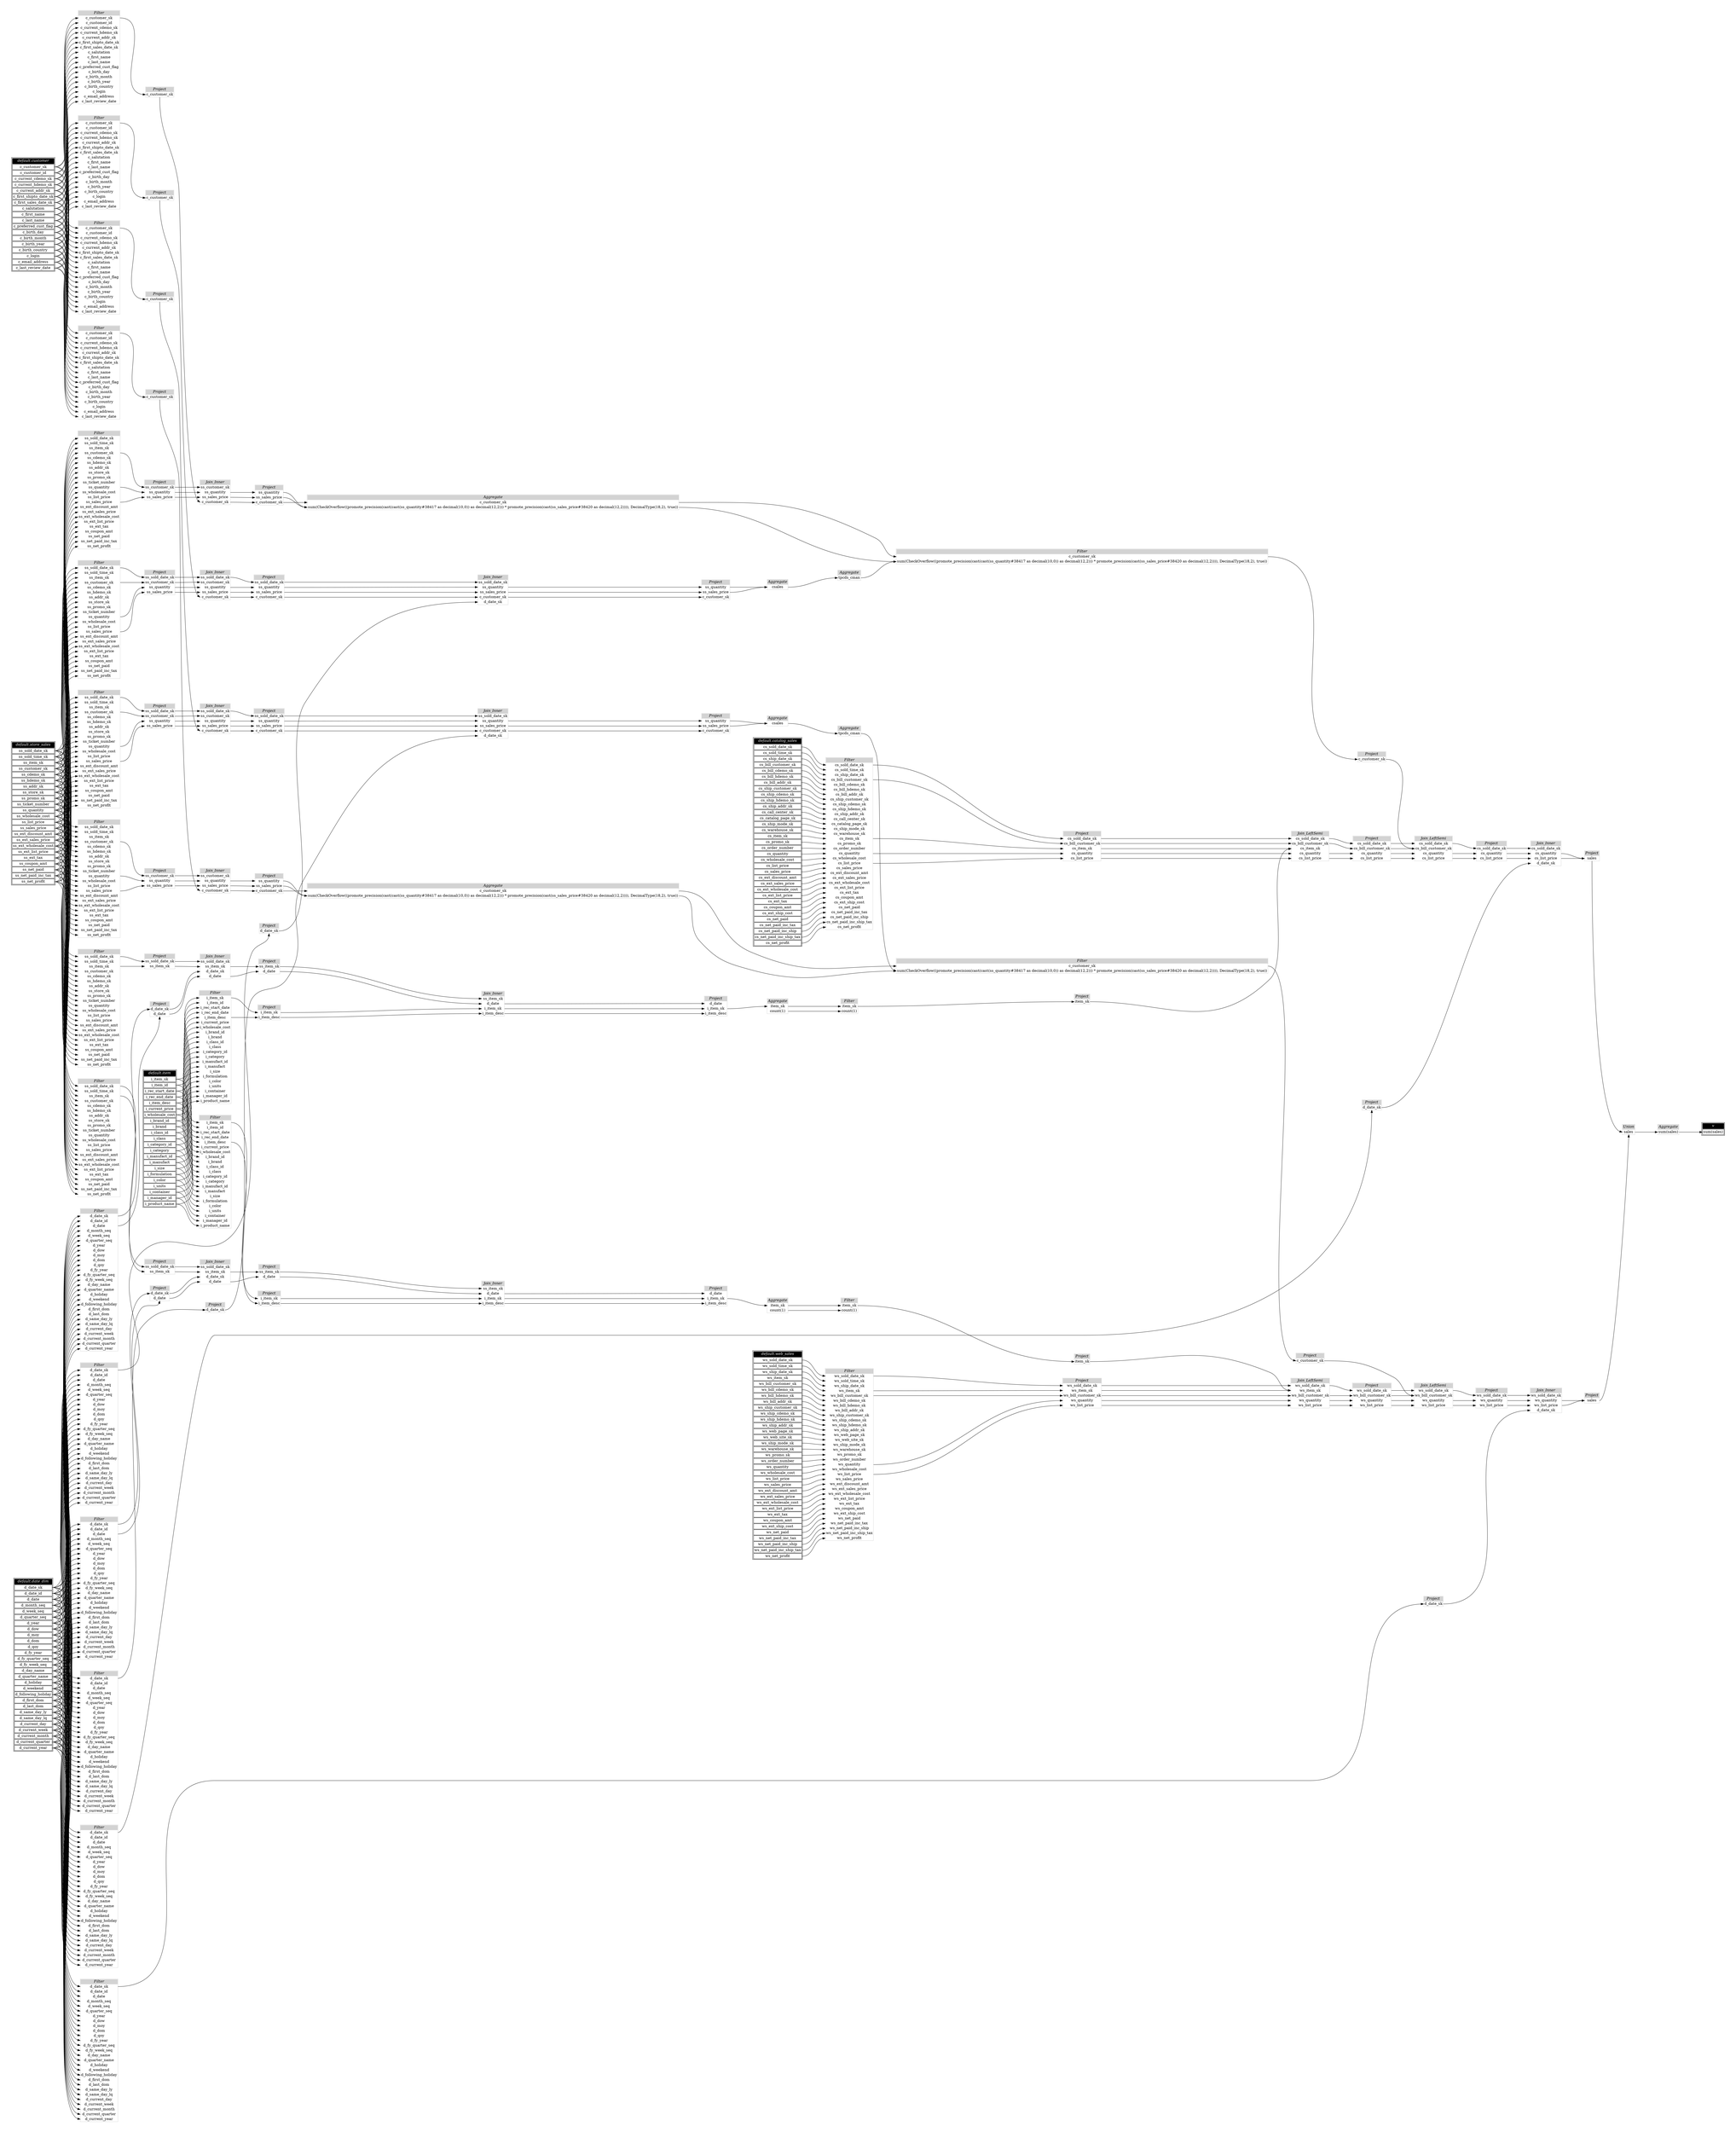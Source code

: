 // Automatically generated by TPCDSFlowTestSuite


digraph {
  graph [pad="0.5" nodesep="0.5" ranksep="1" fontname="Helvetica" rankdir=LR];
  node [shape=plaintext]

  
"Aggregate_1d62e37" [label=<
<table color="lightgray" border="1" cellborder="0" cellspacing="0">
  <tr><td bgcolor="lightgray" port="nodeName"><i>Aggregate</i></td></tr>
  <tr><td port="0">item_sk</td></tr>
<tr><td port="1">count(1)</td></tr>
</table>>];
     

"Aggregate_312142b" [label=<
<table color="lightgray" border="1" cellborder="0" cellspacing="0">
  <tr><td bgcolor="lightgray" port="nodeName"><i>Aggregate</i></td></tr>
  <tr><td port="0">csales</td></tr>
</table>>];
     

"Aggregate_358fb17" [label=<
<table color="lightgray" border="1" cellborder="0" cellspacing="0">
  <tr><td bgcolor="lightgray" port="nodeName"><i>Aggregate</i></td></tr>
  <tr><td port="0">sum(sales)</td></tr>
</table>>];
     

"Aggregate_a4261cf" [label=<
<table color="lightgray" border="1" cellborder="0" cellspacing="0">
  <tr><td bgcolor="lightgray" port="nodeName"><i>Aggregate</i></td></tr>
  <tr><td port="0">tpcds_cmax</td></tr>
</table>>];
     

"Aggregate_c219efe" [label=<
<table color="lightgray" border="1" cellborder="0" cellspacing="0">
  <tr><td bgcolor="lightgray" port="nodeName"><i>Aggregate</i></td></tr>
  <tr><td port="0">c_customer_sk</td></tr>
<tr><td port="1">sum(CheckOverflow((promote_precision(cast(cast(ss_quantity#38417 as decimal(10,0)) as decimal(12,2))) * promote_precision(cast(ss_sales_price#38420 as decimal(12,2)))), DecimalType(18,2), true))</td></tr>
</table>>];
     

"Aggregate_c2ecf3f" [label=<
<table color="lightgray" border="1" cellborder="0" cellspacing="0">
  <tr><td bgcolor="lightgray" port="nodeName"><i>Aggregate</i></td></tr>
  <tr><td port="0">c_customer_sk</td></tr>
<tr><td port="1">sum(CheckOverflow((promote_precision(cast(cast(ss_quantity#38417 as decimal(10,0)) as decimal(12,2))) * promote_precision(cast(ss_sales_price#38420 as decimal(12,2)))), DecimalType(18,2), true))</td></tr>
</table>>];
     

"Aggregate_d70cc1d" [label=<
<table color="lightgray" border="1" cellborder="0" cellspacing="0">
  <tr><td bgcolor="lightgray" port="nodeName"><i>Aggregate</i></td></tr>
  <tr><td port="0">csales</td></tr>
</table>>];
     

"Aggregate_ddc0d1b" [label=<
<table color="lightgray" border="1" cellborder="0" cellspacing="0">
  <tr><td bgcolor="lightgray" port="nodeName"><i>Aggregate</i></td></tr>
  <tr><td port="0">tpcds_cmax</td></tr>
</table>>];
     

"Aggregate_e175c95" [label=<
<table color="lightgray" border="1" cellborder="0" cellspacing="0">
  <tr><td bgcolor="lightgray" port="nodeName"><i>Aggregate</i></td></tr>
  <tr><td port="0">item_sk</td></tr>
<tr><td port="1">count(1)</td></tr>
</table>>];
     

"Filter_051d495" [label=<
<table color="lightgray" border="1" cellborder="0" cellspacing="0">
  <tr><td bgcolor="lightgray" port="nodeName"><i>Filter</i></td></tr>
  <tr><td port="0">ss_sold_date_sk</td></tr>
<tr><td port="1">ss_sold_time_sk</td></tr>
<tr><td port="2">ss_item_sk</td></tr>
<tr><td port="3">ss_customer_sk</td></tr>
<tr><td port="4">ss_cdemo_sk</td></tr>
<tr><td port="5">ss_hdemo_sk</td></tr>
<tr><td port="6">ss_addr_sk</td></tr>
<tr><td port="7">ss_store_sk</td></tr>
<tr><td port="8">ss_promo_sk</td></tr>
<tr><td port="9">ss_ticket_number</td></tr>
<tr><td port="10">ss_quantity</td></tr>
<tr><td port="11">ss_wholesale_cost</td></tr>
<tr><td port="12">ss_list_price</td></tr>
<tr><td port="13">ss_sales_price</td></tr>
<tr><td port="14">ss_ext_discount_amt</td></tr>
<tr><td port="15">ss_ext_sales_price</td></tr>
<tr><td port="16">ss_ext_wholesale_cost</td></tr>
<tr><td port="17">ss_ext_list_price</td></tr>
<tr><td port="18">ss_ext_tax</td></tr>
<tr><td port="19">ss_coupon_amt</td></tr>
<tr><td port="20">ss_net_paid</td></tr>
<tr><td port="21">ss_net_paid_inc_tax</td></tr>
<tr><td port="22">ss_net_profit</td></tr>
</table>>];
     

"Filter_0b06eed" [label=<
<table color="lightgray" border="1" cellborder="0" cellspacing="0">
  <tr><td bgcolor="lightgray" port="nodeName"><i>Filter</i></td></tr>
  <tr><td port="0">c_customer_sk</td></tr>
<tr><td port="1">sum(CheckOverflow((promote_precision(cast(cast(ss_quantity#38417 as decimal(10,0)) as decimal(12,2))) * promote_precision(cast(ss_sales_price#38420 as decimal(12,2)))), DecimalType(18,2), true))</td></tr>
</table>>];
     

"Filter_0df8fd9" [label=<
<table color="lightgray" border="1" cellborder="0" cellspacing="0">
  <tr><td bgcolor="lightgray" port="nodeName"><i>Filter</i></td></tr>
  <tr><td port="0">i_item_sk</td></tr>
<tr><td port="1">i_item_id</td></tr>
<tr><td port="2">i_rec_start_date</td></tr>
<tr><td port="3">i_rec_end_date</td></tr>
<tr><td port="4">i_item_desc</td></tr>
<tr><td port="5">i_current_price</td></tr>
<tr><td port="6">i_wholesale_cost</td></tr>
<tr><td port="7">i_brand_id</td></tr>
<tr><td port="8">i_brand</td></tr>
<tr><td port="9">i_class_id</td></tr>
<tr><td port="10">i_class</td></tr>
<tr><td port="11">i_category_id</td></tr>
<tr><td port="12">i_category</td></tr>
<tr><td port="13">i_manufact_id</td></tr>
<tr><td port="14">i_manufact</td></tr>
<tr><td port="15">i_size</td></tr>
<tr><td port="16">i_formulation</td></tr>
<tr><td port="17">i_color</td></tr>
<tr><td port="18">i_units</td></tr>
<tr><td port="19">i_container</td></tr>
<tr><td port="20">i_manager_id</td></tr>
<tr><td port="21">i_product_name</td></tr>
</table>>];
     

"Filter_1268310" [label=<
<table color="lightgray" border="1" cellborder="0" cellspacing="0">
  <tr><td bgcolor="lightgray" port="nodeName"><i>Filter</i></td></tr>
  <tr><td port="0">c_customer_sk</td></tr>
<tr><td port="1">c_customer_id</td></tr>
<tr><td port="2">c_current_cdemo_sk</td></tr>
<tr><td port="3">c_current_hdemo_sk</td></tr>
<tr><td port="4">c_current_addr_sk</td></tr>
<tr><td port="5">c_first_shipto_date_sk</td></tr>
<tr><td port="6">c_first_sales_date_sk</td></tr>
<tr><td port="7">c_salutation</td></tr>
<tr><td port="8">c_first_name</td></tr>
<tr><td port="9">c_last_name</td></tr>
<tr><td port="10">c_preferred_cust_flag</td></tr>
<tr><td port="11">c_birth_day</td></tr>
<tr><td port="12">c_birth_month</td></tr>
<tr><td port="13">c_birth_year</td></tr>
<tr><td port="14">c_birth_country</td></tr>
<tr><td port="15">c_login</td></tr>
<tr><td port="16">c_email_address</td></tr>
<tr><td port="17">c_last_review_date</td></tr>
</table>>];
     

"Filter_1eb7c47" [label=<
<table color="lightgray" border="1" cellborder="0" cellspacing="0">
  <tr><td bgcolor="lightgray" port="nodeName"><i>Filter</i></td></tr>
  <tr><td port="0">item_sk</td></tr>
<tr><td port="1">count(1)</td></tr>
</table>>];
     

"Filter_24e276b" [label=<
<table color="lightgray" border="1" cellborder="0" cellspacing="0">
  <tr><td bgcolor="lightgray" port="nodeName"><i>Filter</i></td></tr>
  <tr><td port="0">d_date_sk</td></tr>
<tr><td port="1">d_date_id</td></tr>
<tr><td port="2">d_date</td></tr>
<tr><td port="3">d_month_seq</td></tr>
<tr><td port="4">d_week_seq</td></tr>
<tr><td port="5">d_quarter_seq</td></tr>
<tr><td port="6">d_year</td></tr>
<tr><td port="7">d_dow</td></tr>
<tr><td port="8">d_moy</td></tr>
<tr><td port="9">d_dom</td></tr>
<tr><td port="10">d_qoy</td></tr>
<tr><td port="11">d_fy_year</td></tr>
<tr><td port="12">d_fy_quarter_seq</td></tr>
<tr><td port="13">d_fy_week_seq</td></tr>
<tr><td port="14">d_day_name</td></tr>
<tr><td port="15">d_quarter_name</td></tr>
<tr><td port="16">d_holiday</td></tr>
<tr><td port="17">d_weekend</td></tr>
<tr><td port="18">d_following_holiday</td></tr>
<tr><td port="19">d_first_dom</td></tr>
<tr><td port="20">d_last_dom</td></tr>
<tr><td port="21">d_same_day_ly</td></tr>
<tr><td port="22">d_same_day_lq</td></tr>
<tr><td port="23">d_current_day</td></tr>
<tr><td port="24">d_current_week</td></tr>
<tr><td port="25">d_current_month</td></tr>
<tr><td port="26">d_current_quarter</td></tr>
<tr><td port="27">d_current_year</td></tr>
</table>>];
     

"Filter_34151f6" [label=<
<table color="lightgray" border="1" cellborder="0" cellspacing="0">
  <tr><td bgcolor="lightgray" port="nodeName"><i>Filter</i></td></tr>
  <tr><td port="0">c_customer_sk</td></tr>
<tr><td port="1">c_customer_id</td></tr>
<tr><td port="2">c_current_cdemo_sk</td></tr>
<tr><td port="3">c_current_hdemo_sk</td></tr>
<tr><td port="4">c_current_addr_sk</td></tr>
<tr><td port="5">c_first_shipto_date_sk</td></tr>
<tr><td port="6">c_first_sales_date_sk</td></tr>
<tr><td port="7">c_salutation</td></tr>
<tr><td port="8">c_first_name</td></tr>
<tr><td port="9">c_last_name</td></tr>
<tr><td port="10">c_preferred_cust_flag</td></tr>
<tr><td port="11">c_birth_day</td></tr>
<tr><td port="12">c_birth_month</td></tr>
<tr><td port="13">c_birth_year</td></tr>
<tr><td port="14">c_birth_country</td></tr>
<tr><td port="15">c_login</td></tr>
<tr><td port="16">c_email_address</td></tr>
<tr><td port="17">c_last_review_date</td></tr>
</table>>];
     

"Filter_4d9dd56" [label=<
<table color="lightgray" border="1" cellborder="0" cellspacing="0">
  <tr><td bgcolor="lightgray" port="nodeName"><i>Filter</i></td></tr>
  <tr><td port="0">ws_sold_date_sk</td></tr>
<tr><td port="1">ws_sold_time_sk</td></tr>
<tr><td port="2">ws_ship_date_sk</td></tr>
<tr><td port="3">ws_item_sk</td></tr>
<tr><td port="4">ws_bill_customer_sk</td></tr>
<tr><td port="5">ws_bill_cdemo_sk</td></tr>
<tr><td port="6">ws_bill_hdemo_sk</td></tr>
<tr><td port="7">ws_bill_addr_sk</td></tr>
<tr><td port="8">ws_ship_customer_sk</td></tr>
<tr><td port="9">ws_ship_cdemo_sk</td></tr>
<tr><td port="10">ws_ship_hdemo_sk</td></tr>
<tr><td port="11">ws_ship_addr_sk</td></tr>
<tr><td port="12">ws_web_page_sk</td></tr>
<tr><td port="13">ws_web_site_sk</td></tr>
<tr><td port="14">ws_ship_mode_sk</td></tr>
<tr><td port="15">ws_warehouse_sk</td></tr>
<tr><td port="16">ws_promo_sk</td></tr>
<tr><td port="17">ws_order_number</td></tr>
<tr><td port="18">ws_quantity</td></tr>
<tr><td port="19">ws_wholesale_cost</td></tr>
<tr><td port="20">ws_list_price</td></tr>
<tr><td port="21">ws_sales_price</td></tr>
<tr><td port="22">ws_ext_discount_amt</td></tr>
<tr><td port="23">ws_ext_sales_price</td></tr>
<tr><td port="24">ws_ext_wholesale_cost</td></tr>
<tr><td port="25">ws_ext_list_price</td></tr>
<tr><td port="26">ws_ext_tax</td></tr>
<tr><td port="27">ws_coupon_amt</td></tr>
<tr><td port="28">ws_ext_ship_cost</td></tr>
<tr><td port="29">ws_net_paid</td></tr>
<tr><td port="30">ws_net_paid_inc_tax</td></tr>
<tr><td port="31">ws_net_paid_inc_ship</td></tr>
<tr><td port="32">ws_net_paid_inc_ship_tax</td></tr>
<tr><td port="33">ws_net_profit</td></tr>
</table>>];
     

"Filter_5d19b4c" [label=<
<table color="lightgray" border="1" cellborder="0" cellspacing="0">
  <tr><td bgcolor="lightgray" port="nodeName"><i>Filter</i></td></tr>
  <tr><td port="0">d_date_sk</td></tr>
<tr><td port="1">d_date_id</td></tr>
<tr><td port="2">d_date</td></tr>
<tr><td port="3">d_month_seq</td></tr>
<tr><td port="4">d_week_seq</td></tr>
<tr><td port="5">d_quarter_seq</td></tr>
<tr><td port="6">d_year</td></tr>
<tr><td port="7">d_dow</td></tr>
<tr><td port="8">d_moy</td></tr>
<tr><td port="9">d_dom</td></tr>
<tr><td port="10">d_qoy</td></tr>
<tr><td port="11">d_fy_year</td></tr>
<tr><td port="12">d_fy_quarter_seq</td></tr>
<tr><td port="13">d_fy_week_seq</td></tr>
<tr><td port="14">d_day_name</td></tr>
<tr><td port="15">d_quarter_name</td></tr>
<tr><td port="16">d_holiday</td></tr>
<tr><td port="17">d_weekend</td></tr>
<tr><td port="18">d_following_holiday</td></tr>
<tr><td port="19">d_first_dom</td></tr>
<tr><td port="20">d_last_dom</td></tr>
<tr><td port="21">d_same_day_ly</td></tr>
<tr><td port="22">d_same_day_lq</td></tr>
<tr><td port="23">d_current_day</td></tr>
<tr><td port="24">d_current_week</td></tr>
<tr><td port="25">d_current_month</td></tr>
<tr><td port="26">d_current_quarter</td></tr>
<tr><td port="27">d_current_year</td></tr>
</table>>];
     

"Filter_7ce9942" [label=<
<table color="lightgray" border="1" cellborder="0" cellspacing="0">
  <tr><td bgcolor="lightgray" port="nodeName"><i>Filter</i></td></tr>
  <tr><td port="0">ss_sold_date_sk</td></tr>
<tr><td port="1">ss_sold_time_sk</td></tr>
<tr><td port="2">ss_item_sk</td></tr>
<tr><td port="3">ss_customer_sk</td></tr>
<tr><td port="4">ss_cdemo_sk</td></tr>
<tr><td port="5">ss_hdemo_sk</td></tr>
<tr><td port="6">ss_addr_sk</td></tr>
<tr><td port="7">ss_store_sk</td></tr>
<tr><td port="8">ss_promo_sk</td></tr>
<tr><td port="9">ss_ticket_number</td></tr>
<tr><td port="10">ss_quantity</td></tr>
<tr><td port="11">ss_wholesale_cost</td></tr>
<tr><td port="12">ss_list_price</td></tr>
<tr><td port="13">ss_sales_price</td></tr>
<tr><td port="14">ss_ext_discount_amt</td></tr>
<tr><td port="15">ss_ext_sales_price</td></tr>
<tr><td port="16">ss_ext_wholesale_cost</td></tr>
<tr><td port="17">ss_ext_list_price</td></tr>
<tr><td port="18">ss_ext_tax</td></tr>
<tr><td port="19">ss_coupon_amt</td></tr>
<tr><td port="20">ss_net_paid</td></tr>
<tr><td port="21">ss_net_paid_inc_tax</td></tr>
<tr><td port="22">ss_net_profit</td></tr>
</table>>];
     

"Filter_7f37f54" [label=<
<table color="lightgray" border="1" cellborder="0" cellspacing="0">
  <tr><td bgcolor="lightgray" port="nodeName"><i>Filter</i></td></tr>
  <tr><td port="0">c_customer_sk</td></tr>
<tr><td port="1">c_customer_id</td></tr>
<tr><td port="2">c_current_cdemo_sk</td></tr>
<tr><td port="3">c_current_hdemo_sk</td></tr>
<tr><td port="4">c_current_addr_sk</td></tr>
<tr><td port="5">c_first_shipto_date_sk</td></tr>
<tr><td port="6">c_first_sales_date_sk</td></tr>
<tr><td port="7">c_salutation</td></tr>
<tr><td port="8">c_first_name</td></tr>
<tr><td port="9">c_last_name</td></tr>
<tr><td port="10">c_preferred_cust_flag</td></tr>
<tr><td port="11">c_birth_day</td></tr>
<tr><td port="12">c_birth_month</td></tr>
<tr><td port="13">c_birth_year</td></tr>
<tr><td port="14">c_birth_country</td></tr>
<tr><td port="15">c_login</td></tr>
<tr><td port="16">c_email_address</td></tr>
<tr><td port="17">c_last_review_date</td></tr>
</table>>];
     

"Filter_7f66de2" [label=<
<table color="lightgray" border="1" cellborder="0" cellspacing="0">
  <tr><td bgcolor="lightgray" port="nodeName"><i>Filter</i></td></tr>
  <tr><td port="0">item_sk</td></tr>
<tr><td port="1">count(1)</td></tr>
</table>>];
     

"Filter_a2e7f4d" [label=<
<table color="lightgray" border="1" cellborder="0" cellspacing="0">
  <tr><td bgcolor="lightgray" port="nodeName"><i>Filter</i></td></tr>
  <tr><td port="0">c_customer_sk</td></tr>
<tr><td port="1">c_customer_id</td></tr>
<tr><td port="2">c_current_cdemo_sk</td></tr>
<tr><td port="3">c_current_hdemo_sk</td></tr>
<tr><td port="4">c_current_addr_sk</td></tr>
<tr><td port="5">c_first_shipto_date_sk</td></tr>
<tr><td port="6">c_first_sales_date_sk</td></tr>
<tr><td port="7">c_salutation</td></tr>
<tr><td port="8">c_first_name</td></tr>
<tr><td port="9">c_last_name</td></tr>
<tr><td port="10">c_preferred_cust_flag</td></tr>
<tr><td port="11">c_birth_day</td></tr>
<tr><td port="12">c_birth_month</td></tr>
<tr><td port="13">c_birth_year</td></tr>
<tr><td port="14">c_birth_country</td></tr>
<tr><td port="15">c_login</td></tr>
<tr><td port="16">c_email_address</td></tr>
<tr><td port="17">c_last_review_date</td></tr>
</table>>];
     

"Filter_b8130d0" [label=<
<table color="lightgray" border="1" cellborder="0" cellspacing="0">
  <tr><td bgcolor="lightgray" port="nodeName"><i>Filter</i></td></tr>
  <tr><td port="0">ss_sold_date_sk</td></tr>
<tr><td port="1">ss_sold_time_sk</td></tr>
<tr><td port="2">ss_item_sk</td></tr>
<tr><td port="3">ss_customer_sk</td></tr>
<tr><td port="4">ss_cdemo_sk</td></tr>
<tr><td port="5">ss_hdemo_sk</td></tr>
<tr><td port="6">ss_addr_sk</td></tr>
<tr><td port="7">ss_store_sk</td></tr>
<tr><td port="8">ss_promo_sk</td></tr>
<tr><td port="9">ss_ticket_number</td></tr>
<tr><td port="10">ss_quantity</td></tr>
<tr><td port="11">ss_wholesale_cost</td></tr>
<tr><td port="12">ss_list_price</td></tr>
<tr><td port="13">ss_sales_price</td></tr>
<tr><td port="14">ss_ext_discount_amt</td></tr>
<tr><td port="15">ss_ext_sales_price</td></tr>
<tr><td port="16">ss_ext_wholesale_cost</td></tr>
<tr><td port="17">ss_ext_list_price</td></tr>
<tr><td port="18">ss_ext_tax</td></tr>
<tr><td port="19">ss_coupon_amt</td></tr>
<tr><td port="20">ss_net_paid</td></tr>
<tr><td port="21">ss_net_paid_inc_tax</td></tr>
<tr><td port="22">ss_net_profit</td></tr>
</table>>];
     

"Filter_ba6202f" [label=<
<table color="lightgray" border="1" cellborder="0" cellspacing="0">
  <tr><td bgcolor="lightgray" port="nodeName"><i>Filter</i></td></tr>
  <tr><td port="0">c_customer_sk</td></tr>
<tr><td port="1">sum(CheckOverflow((promote_precision(cast(cast(ss_quantity#38417 as decimal(10,0)) as decimal(12,2))) * promote_precision(cast(ss_sales_price#38420 as decimal(12,2)))), DecimalType(18,2), true))</td></tr>
</table>>];
     

"Filter_c0756a1" [label=<
<table color="lightgray" border="1" cellborder="0" cellspacing="0">
  <tr><td bgcolor="lightgray" port="nodeName"><i>Filter</i></td></tr>
  <tr><td port="0">i_item_sk</td></tr>
<tr><td port="1">i_item_id</td></tr>
<tr><td port="2">i_rec_start_date</td></tr>
<tr><td port="3">i_rec_end_date</td></tr>
<tr><td port="4">i_item_desc</td></tr>
<tr><td port="5">i_current_price</td></tr>
<tr><td port="6">i_wholesale_cost</td></tr>
<tr><td port="7">i_brand_id</td></tr>
<tr><td port="8">i_brand</td></tr>
<tr><td port="9">i_class_id</td></tr>
<tr><td port="10">i_class</td></tr>
<tr><td port="11">i_category_id</td></tr>
<tr><td port="12">i_category</td></tr>
<tr><td port="13">i_manufact_id</td></tr>
<tr><td port="14">i_manufact</td></tr>
<tr><td port="15">i_size</td></tr>
<tr><td port="16">i_formulation</td></tr>
<tr><td port="17">i_color</td></tr>
<tr><td port="18">i_units</td></tr>
<tr><td port="19">i_container</td></tr>
<tr><td port="20">i_manager_id</td></tr>
<tr><td port="21">i_product_name</td></tr>
</table>>];
     

"Filter_c645709" [label=<
<table color="lightgray" border="1" cellborder="0" cellspacing="0">
  <tr><td bgcolor="lightgray" port="nodeName"><i>Filter</i></td></tr>
  <tr><td port="0">d_date_sk</td></tr>
<tr><td port="1">d_date_id</td></tr>
<tr><td port="2">d_date</td></tr>
<tr><td port="3">d_month_seq</td></tr>
<tr><td port="4">d_week_seq</td></tr>
<tr><td port="5">d_quarter_seq</td></tr>
<tr><td port="6">d_year</td></tr>
<tr><td port="7">d_dow</td></tr>
<tr><td port="8">d_moy</td></tr>
<tr><td port="9">d_dom</td></tr>
<tr><td port="10">d_qoy</td></tr>
<tr><td port="11">d_fy_year</td></tr>
<tr><td port="12">d_fy_quarter_seq</td></tr>
<tr><td port="13">d_fy_week_seq</td></tr>
<tr><td port="14">d_day_name</td></tr>
<tr><td port="15">d_quarter_name</td></tr>
<tr><td port="16">d_holiday</td></tr>
<tr><td port="17">d_weekend</td></tr>
<tr><td port="18">d_following_holiday</td></tr>
<tr><td port="19">d_first_dom</td></tr>
<tr><td port="20">d_last_dom</td></tr>
<tr><td port="21">d_same_day_ly</td></tr>
<tr><td port="22">d_same_day_lq</td></tr>
<tr><td port="23">d_current_day</td></tr>
<tr><td port="24">d_current_week</td></tr>
<tr><td port="25">d_current_month</td></tr>
<tr><td port="26">d_current_quarter</td></tr>
<tr><td port="27">d_current_year</td></tr>
</table>>];
     

"Filter_d06dd00" [label=<
<table color="lightgray" border="1" cellborder="0" cellspacing="0">
  <tr><td bgcolor="lightgray" port="nodeName"><i>Filter</i></td></tr>
  <tr><td port="0">d_date_sk</td></tr>
<tr><td port="1">d_date_id</td></tr>
<tr><td port="2">d_date</td></tr>
<tr><td port="3">d_month_seq</td></tr>
<tr><td port="4">d_week_seq</td></tr>
<tr><td port="5">d_quarter_seq</td></tr>
<tr><td port="6">d_year</td></tr>
<tr><td port="7">d_dow</td></tr>
<tr><td port="8">d_moy</td></tr>
<tr><td port="9">d_dom</td></tr>
<tr><td port="10">d_qoy</td></tr>
<tr><td port="11">d_fy_year</td></tr>
<tr><td port="12">d_fy_quarter_seq</td></tr>
<tr><td port="13">d_fy_week_seq</td></tr>
<tr><td port="14">d_day_name</td></tr>
<tr><td port="15">d_quarter_name</td></tr>
<tr><td port="16">d_holiday</td></tr>
<tr><td port="17">d_weekend</td></tr>
<tr><td port="18">d_following_holiday</td></tr>
<tr><td port="19">d_first_dom</td></tr>
<tr><td port="20">d_last_dom</td></tr>
<tr><td port="21">d_same_day_ly</td></tr>
<tr><td port="22">d_same_day_lq</td></tr>
<tr><td port="23">d_current_day</td></tr>
<tr><td port="24">d_current_week</td></tr>
<tr><td port="25">d_current_month</td></tr>
<tr><td port="26">d_current_quarter</td></tr>
<tr><td port="27">d_current_year</td></tr>
</table>>];
     

"Filter_d082378" [label=<
<table color="lightgray" border="1" cellborder="0" cellspacing="0">
  <tr><td bgcolor="lightgray" port="nodeName"><i>Filter</i></td></tr>
  <tr><td port="0">ss_sold_date_sk</td></tr>
<tr><td port="1">ss_sold_time_sk</td></tr>
<tr><td port="2">ss_item_sk</td></tr>
<tr><td port="3">ss_customer_sk</td></tr>
<tr><td port="4">ss_cdemo_sk</td></tr>
<tr><td port="5">ss_hdemo_sk</td></tr>
<tr><td port="6">ss_addr_sk</td></tr>
<tr><td port="7">ss_store_sk</td></tr>
<tr><td port="8">ss_promo_sk</td></tr>
<tr><td port="9">ss_ticket_number</td></tr>
<tr><td port="10">ss_quantity</td></tr>
<tr><td port="11">ss_wholesale_cost</td></tr>
<tr><td port="12">ss_list_price</td></tr>
<tr><td port="13">ss_sales_price</td></tr>
<tr><td port="14">ss_ext_discount_amt</td></tr>
<tr><td port="15">ss_ext_sales_price</td></tr>
<tr><td port="16">ss_ext_wholesale_cost</td></tr>
<tr><td port="17">ss_ext_list_price</td></tr>
<tr><td port="18">ss_ext_tax</td></tr>
<tr><td port="19">ss_coupon_amt</td></tr>
<tr><td port="20">ss_net_paid</td></tr>
<tr><td port="21">ss_net_paid_inc_tax</td></tr>
<tr><td port="22">ss_net_profit</td></tr>
</table>>];
     

"Filter_d47d6db" [label=<
<table color="lightgray" border="1" cellborder="0" cellspacing="0">
  <tr><td bgcolor="lightgray" port="nodeName"><i>Filter</i></td></tr>
  <tr><td port="0">d_date_sk</td></tr>
<tr><td port="1">d_date_id</td></tr>
<tr><td port="2">d_date</td></tr>
<tr><td port="3">d_month_seq</td></tr>
<tr><td port="4">d_week_seq</td></tr>
<tr><td port="5">d_quarter_seq</td></tr>
<tr><td port="6">d_year</td></tr>
<tr><td port="7">d_dow</td></tr>
<tr><td port="8">d_moy</td></tr>
<tr><td port="9">d_dom</td></tr>
<tr><td port="10">d_qoy</td></tr>
<tr><td port="11">d_fy_year</td></tr>
<tr><td port="12">d_fy_quarter_seq</td></tr>
<tr><td port="13">d_fy_week_seq</td></tr>
<tr><td port="14">d_day_name</td></tr>
<tr><td port="15">d_quarter_name</td></tr>
<tr><td port="16">d_holiday</td></tr>
<tr><td port="17">d_weekend</td></tr>
<tr><td port="18">d_following_holiday</td></tr>
<tr><td port="19">d_first_dom</td></tr>
<tr><td port="20">d_last_dom</td></tr>
<tr><td port="21">d_same_day_ly</td></tr>
<tr><td port="22">d_same_day_lq</td></tr>
<tr><td port="23">d_current_day</td></tr>
<tr><td port="24">d_current_week</td></tr>
<tr><td port="25">d_current_month</td></tr>
<tr><td port="26">d_current_quarter</td></tr>
<tr><td port="27">d_current_year</td></tr>
</table>>];
     

"Filter_d562a3e" [label=<
<table color="lightgray" border="1" cellborder="0" cellspacing="0">
  <tr><td bgcolor="lightgray" port="nodeName"><i>Filter</i></td></tr>
  <tr><td port="0">ss_sold_date_sk</td></tr>
<tr><td port="1">ss_sold_time_sk</td></tr>
<tr><td port="2">ss_item_sk</td></tr>
<tr><td port="3">ss_customer_sk</td></tr>
<tr><td port="4">ss_cdemo_sk</td></tr>
<tr><td port="5">ss_hdemo_sk</td></tr>
<tr><td port="6">ss_addr_sk</td></tr>
<tr><td port="7">ss_store_sk</td></tr>
<tr><td port="8">ss_promo_sk</td></tr>
<tr><td port="9">ss_ticket_number</td></tr>
<tr><td port="10">ss_quantity</td></tr>
<tr><td port="11">ss_wholesale_cost</td></tr>
<tr><td port="12">ss_list_price</td></tr>
<tr><td port="13">ss_sales_price</td></tr>
<tr><td port="14">ss_ext_discount_amt</td></tr>
<tr><td port="15">ss_ext_sales_price</td></tr>
<tr><td port="16">ss_ext_wholesale_cost</td></tr>
<tr><td port="17">ss_ext_list_price</td></tr>
<tr><td port="18">ss_ext_tax</td></tr>
<tr><td port="19">ss_coupon_amt</td></tr>
<tr><td port="20">ss_net_paid</td></tr>
<tr><td port="21">ss_net_paid_inc_tax</td></tr>
<tr><td port="22">ss_net_profit</td></tr>
</table>>];
     

"Filter_f133bcd" [label=<
<table color="lightgray" border="1" cellborder="0" cellspacing="0">
  <tr><td bgcolor="lightgray" port="nodeName"><i>Filter</i></td></tr>
  <tr><td port="0">d_date_sk</td></tr>
<tr><td port="1">d_date_id</td></tr>
<tr><td port="2">d_date</td></tr>
<tr><td port="3">d_month_seq</td></tr>
<tr><td port="4">d_week_seq</td></tr>
<tr><td port="5">d_quarter_seq</td></tr>
<tr><td port="6">d_year</td></tr>
<tr><td port="7">d_dow</td></tr>
<tr><td port="8">d_moy</td></tr>
<tr><td port="9">d_dom</td></tr>
<tr><td port="10">d_qoy</td></tr>
<tr><td port="11">d_fy_year</td></tr>
<tr><td port="12">d_fy_quarter_seq</td></tr>
<tr><td port="13">d_fy_week_seq</td></tr>
<tr><td port="14">d_day_name</td></tr>
<tr><td port="15">d_quarter_name</td></tr>
<tr><td port="16">d_holiday</td></tr>
<tr><td port="17">d_weekend</td></tr>
<tr><td port="18">d_following_holiday</td></tr>
<tr><td port="19">d_first_dom</td></tr>
<tr><td port="20">d_last_dom</td></tr>
<tr><td port="21">d_same_day_ly</td></tr>
<tr><td port="22">d_same_day_lq</td></tr>
<tr><td port="23">d_current_day</td></tr>
<tr><td port="24">d_current_week</td></tr>
<tr><td port="25">d_current_month</td></tr>
<tr><td port="26">d_current_quarter</td></tr>
<tr><td port="27">d_current_year</td></tr>
</table>>];
     

"Filter_f64becb" [label=<
<table color="lightgray" border="1" cellborder="0" cellspacing="0">
  <tr><td bgcolor="lightgray" port="nodeName"><i>Filter</i></td></tr>
  <tr><td port="0">ss_sold_date_sk</td></tr>
<tr><td port="1">ss_sold_time_sk</td></tr>
<tr><td port="2">ss_item_sk</td></tr>
<tr><td port="3">ss_customer_sk</td></tr>
<tr><td port="4">ss_cdemo_sk</td></tr>
<tr><td port="5">ss_hdemo_sk</td></tr>
<tr><td port="6">ss_addr_sk</td></tr>
<tr><td port="7">ss_store_sk</td></tr>
<tr><td port="8">ss_promo_sk</td></tr>
<tr><td port="9">ss_ticket_number</td></tr>
<tr><td port="10">ss_quantity</td></tr>
<tr><td port="11">ss_wholesale_cost</td></tr>
<tr><td port="12">ss_list_price</td></tr>
<tr><td port="13">ss_sales_price</td></tr>
<tr><td port="14">ss_ext_discount_amt</td></tr>
<tr><td port="15">ss_ext_sales_price</td></tr>
<tr><td port="16">ss_ext_wholesale_cost</td></tr>
<tr><td port="17">ss_ext_list_price</td></tr>
<tr><td port="18">ss_ext_tax</td></tr>
<tr><td port="19">ss_coupon_amt</td></tr>
<tr><td port="20">ss_net_paid</td></tr>
<tr><td port="21">ss_net_paid_inc_tax</td></tr>
<tr><td port="22">ss_net_profit</td></tr>
</table>>];
     

"Filter_f899ba6" [label=<
<table color="lightgray" border="1" cellborder="0" cellspacing="0">
  <tr><td bgcolor="lightgray" port="nodeName"><i>Filter</i></td></tr>
  <tr><td port="0">cs_sold_date_sk</td></tr>
<tr><td port="1">cs_sold_time_sk</td></tr>
<tr><td port="2">cs_ship_date_sk</td></tr>
<tr><td port="3">cs_bill_customer_sk</td></tr>
<tr><td port="4">cs_bill_cdemo_sk</td></tr>
<tr><td port="5">cs_bill_hdemo_sk</td></tr>
<tr><td port="6">cs_bill_addr_sk</td></tr>
<tr><td port="7">cs_ship_customer_sk</td></tr>
<tr><td port="8">cs_ship_cdemo_sk</td></tr>
<tr><td port="9">cs_ship_hdemo_sk</td></tr>
<tr><td port="10">cs_ship_addr_sk</td></tr>
<tr><td port="11">cs_call_center_sk</td></tr>
<tr><td port="12">cs_catalog_page_sk</td></tr>
<tr><td port="13">cs_ship_mode_sk</td></tr>
<tr><td port="14">cs_warehouse_sk</td></tr>
<tr><td port="15">cs_item_sk</td></tr>
<tr><td port="16">cs_promo_sk</td></tr>
<tr><td port="17">cs_order_number</td></tr>
<tr><td port="18">cs_quantity</td></tr>
<tr><td port="19">cs_wholesale_cost</td></tr>
<tr><td port="20">cs_list_price</td></tr>
<tr><td port="21">cs_sales_price</td></tr>
<tr><td port="22">cs_ext_discount_amt</td></tr>
<tr><td port="23">cs_ext_sales_price</td></tr>
<tr><td port="24">cs_ext_wholesale_cost</td></tr>
<tr><td port="25">cs_ext_list_price</td></tr>
<tr><td port="26">cs_ext_tax</td></tr>
<tr><td port="27">cs_coupon_amt</td></tr>
<tr><td port="28">cs_ext_ship_cost</td></tr>
<tr><td port="29">cs_net_paid</td></tr>
<tr><td port="30">cs_net_paid_inc_tax</td></tr>
<tr><td port="31">cs_net_paid_inc_ship</td></tr>
<tr><td port="32">cs_net_paid_inc_ship_tax</td></tr>
<tr><td port="33">cs_net_profit</td></tr>
</table>>];
     

"Join_Inner_134b41d" [label=<
<table color="lightgray" border="1" cellborder="0" cellspacing="0">
  <tr><td bgcolor="lightgray" port="nodeName"><i>Join_Inner</i></td></tr>
  <tr><td port="0">ss_sold_date_sk</td></tr>
<tr><td port="1">ss_item_sk</td></tr>
<tr><td port="2">d_date_sk</td></tr>
<tr><td port="3">d_date</td></tr>
</table>>];
     

"Join_Inner_187a07e" [label=<
<table color="lightgray" border="1" cellborder="0" cellspacing="0">
  <tr><td bgcolor="lightgray" port="nodeName"><i>Join_Inner</i></td></tr>
  <tr><td port="0">ss_item_sk</td></tr>
<tr><td port="1">d_date</td></tr>
<tr><td port="2">i_item_sk</td></tr>
<tr><td port="3">i_item_desc</td></tr>
</table>>];
     

"Join_Inner_3ef1170" [label=<
<table color="lightgray" border="1" cellborder="0" cellspacing="0">
  <tr><td bgcolor="lightgray" port="nodeName"><i>Join_Inner</i></td></tr>
  <tr><td port="0">ss_sold_date_sk</td></tr>
<tr><td port="1">ss_customer_sk</td></tr>
<tr><td port="2">ss_quantity</td></tr>
<tr><td port="3">ss_sales_price</td></tr>
<tr><td port="4">c_customer_sk</td></tr>
</table>>];
     

"Join_Inner_40c1ab6" [label=<
<table color="lightgray" border="1" cellborder="0" cellspacing="0">
  <tr><td bgcolor="lightgray" port="nodeName"><i>Join_Inner</i></td></tr>
  <tr><td port="0">ss_item_sk</td></tr>
<tr><td port="1">d_date</td></tr>
<tr><td port="2">i_item_sk</td></tr>
<tr><td port="3">i_item_desc</td></tr>
</table>>];
     

"Join_Inner_559b932" [label=<
<table color="lightgray" border="1" cellborder="0" cellspacing="0">
  <tr><td bgcolor="lightgray" port="nodeName"><i>Join_Inner</i></td></tr>
  <tr><td port="0">ss_sold_date_sk</td></tr>
<tr><td port="1">ss_item_sk</td></tr>
<tr><td port="2">d_date_sk</td></tr>
<tr><td port="3">d_date</td></tr>
</table>>];
     

"Join_Inner_7948e7e" [label=<
<table color="lightgray" border="1" cellborder="0" cellspacing="0">
  <tr><td bgcolor="lightgray" port="nodeName"><i>Join_Inner</i></td></tr>
  <tr><td port="0">cs_sold_date_sk</td></tr>
<tr><td port="1">cs_quantity</td></tr>
<tr><td port="2">cs_list_price</td></tr>
<tr><td port="3">d_date_sk</td></tr>
</table>>];
     

"Join_Inner_9ad54e1" [label=<
<table color="lightgray" border="1" cellborder="0" cellspacing="0">
  <tr><td bgcolor="lightgray" port="nodeName"><i>Join_Inner</i></td></tr>
  <tr><td port="0">ss_sold_date_sk</td></tr>
<tr><td port="1">ss_quantity</td></tr>
<tr><td port="2">ss_sales_price</td></tr>
<tr><td port="3">c_customer_sk</td></tr>
<tr><td port="4">d_date_sk</td></tr>
</table>>];
     

"Join_Inner_a94b52d" [label=<
<table color="lightgray" border="1" cellborder="0" cellspacing="0">
  <tr><td bgcolor="lightgray" port="nodeName"><i>Join_Inner</i></td></tr>
  <tr><td port="0">ss_sold_date_sk</td></tr>
<tr><td port="1">ss_customer_sk</td></tr>
<tr><td port="2">ss_quantity</td></tr>
<tr><td port="3">ss_sales_price</td></tr>
<tr><td port="4">c_customer_sk</td></tr>
</table>>];
     

"Join_Inner_d6e8374" [label=<
<table color="lightgray" border="1" cellborder="0" cellspacing="0">
  <tr><td bgcolor="lightgray" port="nodeName"><i>Join_Inner</i></td></tr>
  <tr><td port="0">ss_customer_sk</td></tr>
<tr><td port="1">ss_quantity</td></tr>
<tr><td port="2">ss_sales_price</td></tr>
<tr><td port="3">c_customer_sk</td></tr>
</table>>];
     

"Join_Inner_e7b7393" [label=<
<table color="lightgray" border="1" cellborder="0" cellspacing="0">
  <tr><td bgcolor="lightgray" port="nodeName"><i>Join_Inner</i></td></tr>
  <tr><td port="0">ws_sold_date_sk</td></tr>
<tr><td port="1">ws_quantity</td></tr>
<tr><td port="2">ws_list_price</td></tr>
<tr><td port="3">d_date_sk</td></tr>
</table>>];
     

"Join_Inner_ebdc9a5" [label=<
<table color="lightgray" border="1" cellborder="0" cellspacing="0">
  <tr><td bgcolor="lightgray" port="nodeName"><i>Join_Inner</i></td></tr>
  <tr><td port="0">ss_sold_date_sk</td></tr>
<tr><td port="1">ss_quantity</td></tr>
<tr><td port="2">ss_sales_price</td></tr>
<tr><td port="3">c_customer_sk</td></tr>
<tr><td port="4">d_date_sk</td></tr>
</table>>];
     

"Join_Inner_ec81a35" [label=<
<table color="lightgray" border="1" cellborder="0" cellspacing="0">
  <tr><td bgcolor="lightgray" port="nodeName"><i>Join_Inner</i></td></tr>
  <tr><td port="0">ss_customer_sk</td></tr>
<tr><td port="1">ss_quantity</td></tr>
<tr><td port="2">ss_sales_price</td></tr>
<tr><td port="3">c_customer_sk</td></tr>
</table>>];
     

"Join_LeftSemi_5191af9" [label=<
<table color="lightgray" border="1" cellborder="0" cellspacing="0">
  <tr><td bgcolor="lightgray" port="nodeName"><i>Join_LeftSemi</i></td></tr>
  <tr><td port="0">ws_sold_date_sk</td></tr>
<tr><td port="1">ws_item_sk</td></tr>
<tr><td port="2">ws_bill_customer_sk</td></tr>
<tr><td port="3">ws_quantity</td></tr>
<tr><td port="4">ws_list_price</td></tr>
</table>>];
     

"Join_LeftSemi_6d00fd5" [label=<
<table color="lightgray" border="1" cellborder="0" cellspacing="0">
  <tr><td bgcolor="lightgray" port="nodeName"><i>Join_LeftSemi</i></td></tr>
  <tr><td port="0">ws_sold_date_sk</td></tr>
<tr><td port="1">ws_bill_customer_sk</td></tr>
<tr><td port="2">ws_quantity</td></tr>
<tr><td port="3">ws_list_price</td></tr>
</table>>];
     

"Join_LeftSemi_9fed482" [label=<
<table color="lightgray" border="1" cellborder="0" cellspacing="0">
  <tr><td bgcolor="lightgray" port="nodeName"><i>Join_LeftSemi</i></td></tr>
  <tr><td port="0">cs_sold_date_sk</td></tr>
<tr><td port="1">cs_bill_customer_sk</td></tr>
<tr><td port="2">cs_item_sk</td></tr>
<tr><td port="3">cs_quantity</td></tr>
<tr><td port="4">cs_list_price</td></tr>
</table>>];
     

"Join_LeftSemi_c295315" [label=<
<table color="lightgray" border="1" cellborder="0" cellspacing="0">
  <tr><td bgcolor="lightgray" port="nodeName"><i>Join_LeftSemi</i></td></tr>
  <tr><td port="0">cs_sold_date_sk</td></tr>
<tr><td port="1">cs_bill_customer_sk</td></tr>
<tr><td port="2">cs_quantity</td></tr>
<tr><td port="3">cs_list_price</td></tr>
</table>>];
     

"Project_06eeb79" [label=<
<table color="lightgray" border="1" cellborder="0" cellspacing="0">
  <tr><td bgcolor="lightgray" port="nodeName"><i>Project</i></td></tr>
  <tr><td port="0">d_date_sk</td></tr>
<tr><td port="1">d_date</td></tr>
</table>>];
     

"Project_171c577" [label=<
<table color="lightgray" border="1" cellborder="0" cellspacing="0">
  <tr><td bgcolor="lightgray" port="nodeName"><i>Project</i></td></tr>
  <tr><td port="0">ss_sold_date_sk</td></tr>
<tr><td port="1">ss_quantity</td></tr>
<tr><td port="2">ss_sales_price</td></tr>
<tr><td port="3">c_customer_sk</td></tr>
</table>>];
     

"Project_1726fb8" [label=<
<table color="lightgray" border="1" cellborder="0" cellspacing="0">
  <tr><td bgcolor="lightgray" port="nodeName"><i>Project</i></td></tr>
  <tr><td port="0">cs_sold_date_sk</td></tr>
<tr><td port="1">cs_quantity</td></tr>
<tr><td port="2">cs_list_price</td></tr>
</table>>];
     

"Project_173ff4a" [label=<
<table color="lightgray" border="1" cellborder="0" cellspacing="0">
  <tr><td bgcolor="lightgray" port="nodeName"><i>Project</i></td></tr>
  <tr><td port="0">ss_item_sk</td></tr>
<tr><td port="1">d_date</td></tr>
</table>>];
     

"Project_1a4e01f" [label=<
<table color="lightgray" border="1" cellborder="0" cellspacing="0">
  <tr><td bgcolor="lightgray" port="nodeName"><i>Project</i></td></tr>
  <tr><td port="0">ss_sold_date_sk</td></tr>
<tr><td port="1">ss_quantity</td></tr>
<tr><td port="2">ss_sales_price</td></tr>
<tr><td port="3">c_customer_sk</td></tr>
</table>>];
     

"Project_1b539cc" [label=<
<table color="lightgray" border="1" cellborder="0" cellspacing="0">
  <tr><td bgcolor="lightgray" port="nodeName"><i>Project</i></td></tr>
  <tr><td port="0">ss_item_sk</td></tr>
<tr><td port="1">d_date</td></tr>
</table>>];
     

"Project_230f83d" [label=<
<table color="lightgray" border="1" cellborder="0" cellspacing="0">
  <tr><td bgcolor="lightgray" port="nodeName"><i>Project</i></td></tr>
  <tr><td port="0">ss_sold_date_sk</td></tr>
<tr><td port="1">ss_customer_sk</td></tr>
<tr><td port="2">ss_quantity</td></tr>
<tr><td port="3">ss_sales_price</td></tr>
</table>>];
     

"Project_235ee0a" [label=<
<table color="lightgray" border="1" cellborder="0" cellspacing="0">
  <tr><td bgcolor="lightgray" port="nodeName"><i>Project</i></td></tr>
  <tr><td port="0">c_customer_sk</td></tr>
</table>>];
     

"Project_253e3a6" [label=<
<table color="lightgray" border="1" cellborder="0" cellspacing="0">
  <tr><td bgcolor="lightgray" port="nodeName"><i>Project</i></td></tr>
  <tr><td port="0">c_customer_sk</td></tr>
</table>>];
     

"Project_270087e" [label=<
<table color="lightgray" border="1" cellborder="0" cellspacing="0">
  <tr><td bgcolor="lightgray" port="nodeName"><i>Project</i></td></tr>
  <tr><td port="0">d_date_sk</td></tr>
<tr><td port="1">d_date</td></tr>
</table>>];
     

"Project_28b1bf6" [label=<
<table color="lightgray" border="1" cellborder="0" cellspacing="0">
  <tr><td bgcolor="lightgray" port="nodeName"><i>Project</i></td></tr>
  <tr><td port="0">ss_quantity</td></tr>
<tr><td port="1">ss_sales_price</td></tr>
<tr><td port="2">c_customer_sk</td></tr>
</table>>];
     

"Project_3362a5b" [label=<
<table color="lightgray" border="1" cellborder="0" cellspacing="0">
  <tr><td bgcolor="lightgray" port="nodeName"><i>Project</i></td></tr>
  <tr><td port="0">c_customer_sk</td></tr>
</table>>];
     

"Project_36b4dd4" [label=<
<table color="lightgray" border="1" cellborder="0" cellspacing="0">
  <tr><td bgcolor="lightgray" port="nodeName"><i>Project</i></td></tr>
  <tr><td port="0">item_sk</td></tr>
</table>>];
     

"Project_3e594a7" [label=<
<table color="lightgray" border="1" cellborder="0" cellspacing="0">
  <tr><td bgcolor="lightgray" port="nodeName"><i>Project</i></td></tr>
  <tr><td port="0">c_customer_sk</td></tr>
</table>>];
     

"Project_4893bbe" [label=<
<table color="lightgray" border="1" cellborder="0" cellspacing="0">
  <tr><td bgcolor="lightgray" port="nodeName"><i>Project</i></td></tr>
  <tr><td port="0">sales</td></tr>
</table>>];
     

"Project_4c0d6e3" [label=<
<table color="lightgray" border="1" cellborder="0" cellspacing="0">
  <tr><td bgcolor="lightgray" port="nodeName"><i>Project</i></td></tr>
  <tr><td port="0">i_item_sk</td></tr>
<tr><td port="1">i_item_desc</td></tr>
</table>>];
     

"Project_59a4e47" [label=<
<table color="lightgray" border="1" cellborder="0" cellspacing="0">
  <tr><td bgcolor="lightgray" port="nodeName"><i>Project</i></td></tr>
  <tr><td port="0">ss_quantity</td></tr>
<tr><td port="1">ss_sales_price</td></tr>
<tr><td port="2">c_customer_sk</td></tr>
</table>>];
     

"Project_62379b8" [label=<
<table color="lightgray" border="1" cellborder="0" cellspacing="0">
  <tr><td bgcolor="lightgray" port="nodeName"><i>Project</i></td></tr>
  <tr><td port="0">c_customer_sk</td></tr>
</table>>];
     

"Project_65a9c73" [label=<
<table color="lightgray" border="1" cellborder="0" cellspacing="0">
  <tr><td bgcolor="lightgray" port="nodeName"><i>Project</i></td></tr>
  <tr><td port="0">ss_sold_date_sk</td></tr>
<tr><td port="1">ss_item_sk</td></tr>
</table>>];
     

"Project_69d8ade" [label=<
<table color="lightgray" border="1" cellborder="0" cellspacing="0">
  <tr><td bgcolor="lightgray" port="nodeName"><i>Project</i></td></tr>
  <tr><td port="0">d_date_sk</td></tr>
</table>>];
     

"Project_6f10085" [label=<
<table color="lightgray" border="1" cellborder="0" cellspacing="0">
  <tr><td bgcolor="lightgray" port="nodeName"><i>Project</i></td></tr>
  <tr><td port="0">ss_customer_sk</td></tr>
<tr><td port="1">ss_quantity</td></tr>
<tr><td port="2">ss_sales_price</td></tr>
</table>>];
     

"Project_7437551" [label=<
<table color="lightgray" border="1" cellborder="0" cellspacing="0">
  <tr><td bgcolor="lightgray" port="nodeName"><i>Project</i></td></tr>
  <tr><td port="0">ss_sold_date_sk</td></tr>
<tr><td port="1">ss_item_sk</td></tr>
</table>>];
     

"Project_746ec88" [label=<
<table color="lightgray" border="1" cellborder="0" cellspacing="0">
  <tr><td bgcolor="lightgray" port="nodeName"><i>Project</i></td></tr>
  <tr><td port="0">ss_quantity</td></tr>
<tr><td port="1">ss_sales_price</td></tr>
<tr><td port="2">c_customer_sk</td></tr>
</table>>];
     

"Project_7eb73db" [label=<
<table color="lightgray" border="1" cellborder="0" cellspacing="0">
  <tr><td bgcolor="lightgray" port="nodeName"><i>Project</i></td></tr>
  <tr><td port="0">d_date</td></tr>
<tr><td port="1">i_item_sk</td></tr>
<tr><td port="2">i_item_desc</td></tr>
</table>>];
     

"Project_82ac0e7" [label=<
<table color="lightgray" border="1" cellborder="0" cellspacing="0">
  <tr><td bgcolor="lightgray" port="nodeName"><i>Project</i></td></tr>
  <tr><td port="0">item_sk</td></tr>
</table>>];
     

"Project_8949740" [label=<
<table color="lightgray" border="1" cellborder="0" cellspacing="0">
  <tr><td bgcolor="lightgray" port="nodeName"><i>Project</i></td></tr>
  <tr><td port="0">ss_quantity</td></tr>
<tr><td port="1">ss_sales_price</td></tr>
<tr><td port="2">c_customer_sk</td></tr>
</table>>];
     

"Project_8cfdcfe" [label=<
<table color="lightgray" border="1" cellborder="0" cellspacing="0">
  <tr><td bgcolor="lightgray" port="nodeName"><i>Project</i></td></tr>
  <tr><td port="0">d_date_sk</td></tr>
</table>>];
     

"Project_9525ea3" [label=<
<table color="lightgray" border="1" cellborder="0" cellspacing="0">
  <tr><td bgcolor="lightgray" port="nodeName"><i>Project</i></td></tr>
  <tr><td port="0">ws_sold_date_sk</td></tr>
<tr><td port="1">ws_bill_customer_sk</td></tr>
<tr><td port="2">ws_quantity</td></tr>
<tr><td port="3">ws_list_price</td></tr>
</table>>];
     

"Project_9682db3" [label=<
<table color="lightgray" border="1" cellborder="0" cellspacing="0">
  <tr><td bgcolor="lightgray" port="nodeName"><i>Project</i></td></tr>
  <tr><td port="0">ss_sold_date_sk</td></tr>
<tr><td port="1">ss_customer_sk</td></tr>
<tr><td port="2">ss_quantity</td></tr>
<tr><td port="3">ss_sales_price</td></tr>
</table>>];
     

"Project_9c8a4d2" [label=<
<table color="lightgray" border="1" cellborder="0" cellspacing="0">
  <tr><td bgcolor="lightgray" port="nodeName"><i>Project</i></td></tr>
  <tr><td port="0">cs_sold_date_sk</td></tr>
<tr><td port="1">cs_bill_customer_sk</td></tr>
<tr><td port="2">cs_quantity</td></tr>
<tr><td port="3">cs_list_price</td></tr>
</table>>];
     

"Project_ac79ef8" [label=<
<table color="lightgray" border="1" cellborder="0" cellspacing="0">
  <tr><td bgcolor="lightgray" port="nodeName"><i>Project</i></td></tr>
  <tr><td port="0">sales</td></tr>
</table>>];
     

"Project_ad39cda" [label=<
<table color="lightgray" border="1" cellborder="0" cellspacing="0">
  <tr><td bgcolor="lightgray" port="nodeName"><i>Project</i></td></tr>
  <tr><td port="0">ws_sold_date_sk</td></tr>
<tr><td port="1">ws_item_sk</td></tr>
<tr><td port="2">ws_bill_customer_sk</td></tr>
<tr><td port="3">ws_quantity</td></tr>
<tr><td port="4">ws_list_price</td></tr>
</table>>];
     

"Project_bca5af8" [label=<
<table color="lightgray" border="1" cellborder="0" cellspacing="0">
  <tr><td bgcolor="lightgray" port="nodeName"><i>Project</i></td></tr>
  <tr><td port="0">d_date_sk</td></tr>
</table>>];
     

"Project_bd3946c" [label=<
<table color="lightgray" border="1" cellborder="0" cellspacing="0">
  <tr><td bgcolor="lightgray" port="nodeName"><i>Project</i></td></tr>
  <tr><td port="0">ss_customer_sk</td></tr>
<tr><td port="1">ss_quantity</td></tr>
<tr><td port="2">ss_sales_price</td></tr>
</table>>];
     

"Project_bdaf180" [label=<
<table color="lightgray" border="1" cellborder="0" cellspacing="0">
  <tr><td bgcolor="lightgray" port="nodeName"><i>Project</i></td></tr>
  <tr><td port="0">ws_sold_date_sk</td></tr>
<tr><td port="1">ws_quantity</td></tr>
<tr><td port="2">ws_list_price</td></tr>
</table>>];
     

"Project_d288c8e" [label=<
<table color="lightgray" border="1" cellborder="0" cellspacing="0">
  <tr><td bgcolor="lightgray" port="nodeName"><i>Project</i></td></tr>
  <tr><td port="0">c_customer_sk</td></tr>
</table>>];
     

"Project_d41b236" [label=<
<table color="lightgray" border="1" cellborder="0" cellspacing="0">
  <tr><td bgcolor="lightgray" port="nodeName"><i>Project</i></td></tr>
  <tr><td port="0">cs_sold_date_sk</td></tr>
<tr><td port="1">cs_bill_customer_sk</td></tr>
<tr><td port="2">cs_item_sk</td></tr>
<tr><td port="3">cs_quantity</td></tr>
<tr><td port="4">cs_list_price</td></tr>
</table>>];
     

"Project_da04ea7" [label=<
<table color="lightgray" border="1" cellborder="0" cellspacing="0">
  <tr><td bgcolor="lightgray" port="nodeName"><i>Project</i></td></tr>
  <tr><td port="0">d_date</td></tr>
<tr><td port="1">i_item_sk</td></tr>
<tr><td port="2">i_item_desc</td></tr>
</table>>];
     

"Project_e53441b" [label=<
<table color="lightgray" border="1" cellborder="0" cellspacing="0">
  <tr><td bgcolor="lightgray" port="nodeName"><i>Project</i></td></tr>
  <tr><td port="0">d_date_sk</td></tr>
</table>>];
     

"Project_eb991ef" [label=<
<table color="lightgray" border="1" cellborder="0" cellspacing="0">
  <tr><td bgcolor="lightgray" port="nodeName"><i>Project</i></td></tr>
  <tr><td port="0">i_item_sk</td></tr>
<tr><td port="1">i_item_desc</td></tr>
</table>>];
     

"Union_33ec389" [label=<
<table color="lightgray" border="1" cellborder="0" cellspacing="0">
  <tr><td bgcolor="lightgray" port="nodeName"><i>Union</i></td></tr>
  <tr><td port="0">sales</td></tr>
</table>>];
     

"default.catalog_sales" [color="black" label=<
<table>
  <tr><td bgcolor="black" port="nodeName"><i><font color="white">default.catalog_sales</font></i></td></tr>
  <tr><td port="0">cs_sold_date_sk</td></tr>
<tr><td port="1">cs_sold_time_sk</td></tr>
<tr><td port="2">cs_ship_date_sk</td></tr>
<tr><td port="3">cs_bill_customer_sk</td></tr>
<tr><td port="4">cs_bill_cdemo_sk</td></tr>
<tr><td port="5">cs_bill_hdemo_sk</td></tr>
<tr><td port="6">cs_bill_addr_sk</td></tr>
<tr><td port="7">cs_ship_customer_sk</td></tr>
<tr><td port="8">cs_ship_cdemo_sk</td></tr>
<tr><td port="9">cs_ship_hdemo_sk</td></tr>
<tr><td port="10">cs_ship_addr_sk</td></tr>
<tr><td port="11">cs_call_center_sk</td></tr>
<tr><td port="12">cs_catalog_page_sk</td></tr>
<tr><td port="13">cs_ship_mode_sk</td></tr>
<tr><td port="14">cs_warehouse_sk</td></tr>
<tr><td port="15">cs_item_sk</td></tr>
<tr><td port="16">cs_promo_sk</td></tr>
<tr><td port="17">cs_order_number</td></tr>
<tr><td port="18">cs_quantity</td></tr>
<tr><td port="19">cs_wholesale_cost</td></tr>
<tr><td port="20">cs_list_price</td></tr>
<tr><td port="21">cs_sales_price</td></tr>
<tr><td port="22">cs_ext_discount_amt</td></tr>
<tr><td port="23">cs_ext_sales_price</td></tr>
<tr><td port="24">cs_ext_wholesale_cost</td></tr>
<tr><td port="25">cs_ext_list_price</td></tr>
<tr><td port="26">cs_ext_tax</td></tr>
<tr><td port="27">cs_coupon_amt</td></tr>
<tr><td port="28">cs_ext_ship_cost</td></tr>
<tr><td port="29">cs_net_paid</td></tr>
<tr><td port="30">cs_net_paid_inc_tax</td></tr>
<tr><td port="31">cs_net_paid_inc_ship</td></tr>
<tr><td port="32">cs_net_paid_inc_ship_tax</td></tr>
<tr><td port="33">cs_net_profit</td></tr>
</table>>];
     

"default.customer" [color="black" label=<
<table>
  <tr><td bgcolor="black" port="nodeName"><i><font color="white">default.customer</font></i></td></tr>
  <tr><td port="0">c_customer_sk</td></tr>
<tr><td port="1">c_customer_id</td></tr>
<tr><td port="2">c_current_cdemo_sk</td></tr>
<tr><td port="3">c_current_hdemo_sk</td></tr>
<tr><td port="4">c_current_addr_sk</td></tr>
<tr><td port="5">c_first_shipto_date_sk</td></tr>
<tr><td port="6">c_first_sales_date_sk</td></tr>
<tr><td port="7">c_salutation</td></tr>
<tr><td port="8">c_first_name</td></tr>
<tr><td port="9">c_last_name</td></tr>
<tr><td port="10">c_preferred_cust_flag</td></tr>
<tr><td port="11">c_birth_day</td></tr>
<tr><td port="12">c_birth_month</td></tr>
<tr><td port="13">c_birth_year</td></tr>
<tr><td port="14">c_birth_country</td></tr>
<tr><td port="15">c_login</td></tr>
<tr><td port="16">c_email_address</td></tr>
<tr><td port="17">c_last_review_date</td></tr>
</table>>];
     

"default.date_dim" [color="black" label=<
<table>
  <tr><td bgcolor="black" port="nodeName"><i><font color="white">default.date_dim</font></i></td></tr>
  <tr><td port="0">d_date_sk</td></tr>
<tr><td port="1">d_date_id</td></tr>
<tr><td port="2">d_date</td></tr>
<tr><td port="3">d_month_seq</td></tr>
<tr><td port="4">d_week_seq</td></tr>
<tr><td port="5">d_quarter_seq</td></tr>
<tr><td port="6">d_year</td></tr>
<tr><td port="7">d_dow</td></tr>
<tr><td port="8">d_moy</td></tr>
<tr><td port="9">d_dom</td></tr>
<tr><td port="10">d_qoy</td></tr>
<tr><td port="11">d_fy_year</td></tr>
<tr><td port="12">d_fy_quarter_seq</td></tr>
<tr><td port="13">d_fy_week_seq</td></tr>
<tr><td port="14">d_day_name</td></tr>
<tr><td port="15">d_quarter_name</td></tr>
<tr><td port="16">d_holiday</td></tr>
<tr><td port="17">d_weekend</td></tr>
<tr><td port="18">d_following_holiday</td></tr>
<tr><td port="19">d_first_dom</td></tr>
<tr><td port="20">d_last_dom</td></tr>
<tr><td port="21">d_same_day_ly</td></tr>
<tr><td port="22">d_same_day_lq</td></tr>
<tr><td port="23">d_current_day</td></tr>
<tr><td port="24">d_current_week</td></tr>
<tr><td port="25">d_current_month</td></tr>
<tr><td port="26">d_current_quarter</td></tr>
<tr><td port="27">d_current_year</td></tr>
</table>>];
     

"default.item" [color="black" label=<
<table>
  <tr><td bgcolor="black" port="nodeName"><i><font color="white">default.item</font></i></td></tr>
  <tr><td port="0">i_item_sk</td></tr>
<tr><td port="1">i_item_id</td></tr>
<tr><td port="2">i_rec_start_date</td></tr>
<tr><td port="3">i_rec_end_date</td></tr>
<tr><td port="4">i_item_desc</td></tr>
<tr><td port="5">i_current_price</td></tr>
<tr><td port="6">i_wholesale_cost</td></tr>
<tr><td port="7">i_brand_id</td></tr>
<tr><td port="8">i_brand</td></tr>
<tr><td port="9">i_class_id</td></tr>
<tr><td port="10">i_class</td></tr>
<tr><td port="11">i_category_id</td></tr>
<tr><td port="12">i_category</td></tr>
<tr><td port="13">i_manufact_id</td></tr>
<tr><td port="14">i_manufact</td></tr>
<tr><td port="15">i_size</td></tr>
<tr><td port="16">i_formulation</td></tr>
<tr><td port="17">i_color</td></tr>
<tr><td port="18">i_units</td></tr>
<tr><td port="19">i_container</td></tr>
<tr><td port="20">i_manager_id</td></tr>
<tr><td port="21">i_product_name</td></tr>
</table>>];
     

"default.store_sales" [color="black" label=<
<table>
  <tr><td bgcolor="black" port="nodeName"><i><font color="white">default.store_sales</font></i></td></tr>
  <tr><td port="0">ss_sold_date_sk</td></tr>
<tr><td port="1">ss_sold_time_sk</td></tr>
<tr><td port="2">ss_item_sk</td></tr>
<tr><td port="3">ss_customer_sk</td></tr>
<tr><td port="4">ss_cdemo_sk</td></tr>
<tr><td port="5">ss_hdemo_sk</td></tr>
<tr><td port="6">ss_addr_sk</td></tr>
<tr><td port="7">ss_store_sk</td></tr>
<tr><td port="8">ss_promo_sk</td></tr>
<tr><td port="9">ss_ticket_number</td></tr>
<tr><td port="10">ss_quantity</td></tr>
<tr><td port="11">ss_wholesale_cost</td></tr>
<tr><td port="12">ss_list_price</td></tr>
<tr><td port="13">ss_sales_price</td></tr>
<tr><td port="14">ss_ext_discount_amt</td></tr>
<tr><td port="15">ss_ext_sales_price</td></tr>
<tr><td port="16">ss_ext_wholesale_cost</td></tr>
<tr><td port="17">ss_ext_list_price</td></tr>
<tr><td port="18">ss_ext_tax</td></tr>
<tr><td port="19">ss_coupon_amt</td></tr>
<tr><td port="20">ss_net_paid</td></tr>
<tr><td port="21">ss_net_paid_inc_tax</td></tr>
<tr><td port="22">ss_net_profit</td></tr>
</table>>];
     

"default.web_sales" [color="black" label=<
<table>
  <tr><td bgcolor="black" port="nodeName"><i><font color="white">default.web_sales</font></i></td></tr>
  <tr><td port="0">ws_sold_date_sk</td></tr>
<tr><td port="1">ws_sold_time_sk</td></tr>
<tr><td port="2">ws_ship_date_sk</td></tr>
<tr><td port="3">ws_item_sk</td></tr>
<tr><td port="4">ws_bill_customer_sk</td></tr>
<tr><td port="5">ws_bill_cdemo_sk</td></tr>
<tr><td port="6">ws_bill_hdemo_sk</td></tr>
<tr><td port="7">ws_bill_addr_sk</td></tr>
<tr><td port="8">ws_ship_customer_sk</td></tr>
<tr><td port="9">ws_ship_cdemo_sk</td></tr>
<tr><td port="10">ws_ship_hdemo_sk</td></tr>
<tr><td port="11">ws_ship_addr_sk</td></tr>
<tr><td port="12">ws_web_page_sk</td></tr>
<tr><td port="13">ws_web_site_sk</td></tr>
<tr><td port="14">ws_ship_mode_sk</td></tr>
<tr><td port="15">ws_warehouse_sk</td></tr>
<tr><td port="16">ws_promo_sk</td></tr>
<tr><td port="17">ws_order_number</td></tr>
<tr><td port="18">ws_quantity</td></tr>
<tr><td port="19">ws_wholesale_cost</td></tr>
<tr><td port="20">ws_list_price</td></tr>
<tr><td port="21">ws_sales_price</td></tr>
<tr><td port="22">ws_ext_discount_amt</td></tr>
<tr><td port="23">ws_ext_sales_price</td></tr>
<tr><td port="24">ws_ext_wholesale_cost</td></tr>
<tr><td port="25">ws_ext_list_price</td></tr>
<tr><td port="26">ws_ext_tax</td></tr>
<tr><td port="27">ws_coupon_amt</td></tr>
<tr><td port="28">ws_ext_ship_cost</td></tr>
<tr><td port="29">ws_net_paid</td></tr>
<tr><td port="30">ws_net_paid_inc_tax</td></tr>
<tr><td port="31">ws_net_paid_inc_ship</td></tr>
<tr><td port="32">ws_net_paid_inc_ship_tax</td></tr>
<tr><td port="33">ws_net_profit</td></tr>
</table>>];
     

"v" [color="black" label=<
<table>
  <tr><td bgcolor="black" port="nodeName"><i><font color="white">v</font></i></td></tr>
  <tr><td port="0">sum(sales)</td></tr>
</table>>];
     
  "Aggregate_1d62e37":0 -> "Filter_7f66de2":0;
"Aggregate_1d62e37":1 -> "Filter_7f66de2":1;
"Aggregate_312142b":0 -> "Aggregate_ddc0d1b":0;
"Aggregate_358fb17":0 -> "v":0;
"Aggregate_a4261cf":0 -> "Filter_0b06eed":1;
"Aggregate_c219efe":0 -> "Filter_0b06eed":0;
"Aggregate_c219efe":1 -> "Filter_0b06eed":1;
"Aggregate_c2ecf3f":0 -> "Filter_ba6202f":0;
"Aggregate_c2ecf3f":1 -> "Filter_ba6202f":1;
"Aggregate_d70cc1d":0 -> "Aggregate_a4261cf":0;
"Aggregate_ddc0d1b":0 -> "Filter_ba6202f":1;
"Aggregate_e175c95":0 -> "Filter_1eb7c47":0;
"Aggregate_e175c95":1 -> "Filter_1eb7c47":1;
"Filter_051d495":10 -> "Project_6f10085":1;
"Filter_051d495":13 -> "Project_6f10085":2;
"Filter_051d495":3 -> "Project_6f10085":0;
"Filter_0b06eed":0 -> "Project_235ee0a":0;
"Filter_0df8fd9":0 -> "Project_4c0d6e3":0;
"Filter_0df8fd9":4 -> "Project_4c0d6e3":1;
"Filter_1268310":0 -> "Project_62379b8":0;
"Filter_1eb7c47":0 -> "Project_36b4dd4":0;
"Filter_24e276b":0 -> "Project_bca5af8":0;
"Filter_34151f6":0 -> "Project_3e594a7":0;
"Filter_4d9dd56":0 -> "Project_ad39cda":0;
"Filter_4d9dd56":18 -> "Project_ad39cda":3;
"Filter_4d9dd56":20 -> "Project_ad39cda":4;
"Filter_4d9dd56":3 -> "Project_ad39cda":1;
"Filter_4d9dd56":4 -> "Project_ad39cda":2;
"Filter_5d19b4c":0 -> "Project_270087e":0;
"Filter_5d19b4c":2 -> "Project_270087e":1;
"Filter_7ce9942":0 -> "Project_9682db3":0;
"Filter_7ce9942":10 -> "Project_9682db3":2;
"Filter_7ce9942":13 -> "Project_9682db3":3;
"Filter_7ce9942":3 -> "Project_9682db3":1;
"Filter_7f37f54":0 -> "Project_253e3a6":0;
"Filter_7f66de2":0 -> "Project_82ac0e7":0;
"Filter_a2e7f4d":0 -> "Project_d288c8e":0;
"Filter_b8130d0":0 -> "Project_7437551":0;
"Filter_b8130d0":2 -> "Project_7437551":1;
"Filter_ba6202f":0 -> "Project_3362a5b":0;
"Filter_c0756a1":0 -> "Project_eb991ef":0;
"Filter_c0756a1":4 -> "Project_eb991ef":1;
"Filter_c645709":0 -> "Project_8cfdcfe":0;
"Filter_d06dd00":0 -> "Project_e53441b":0;
"Filter_d082378":0 -> "Project_230f83d":0;
"Filter_d082378":10 -> "Project_230f83d":2;
"Filter_d082378":13 -> "Project_230f83d":3;
"Filter_d082378":3 -> "Project_230f83d":1;
"Filter_d47d6db":0 -> "Project_06eeb79":0;
"Filter_d47d6db":2 -> "Project_06eeb79":1;
"Filter_d562a3e":0 -> "Project_65a9c73":0;
"Filter_d562a3e":2 -> "Project_65a9c73":1;
"Filter_f133bcd":0 -> "Project_69d8ade":0;
"Filter_f64becb":10 -> "Project_bd3946c":1;
"Filter_f64becb":13 -> "Project_bd3946c":2;
"Filter_f64becb":3 -> "Project_bd3946c":0;
"Filter_f899ba6":0 -> "Project_d41b236":0;
"Filter_f899ba6":15 -> "Project_d41b236":2;
"Filter_f899ba6":18 -> "Project_d41b236":3;
"Filter_f899ba6":20 -> "Project_d41b236":4;
"Filter_f899ba6":3 -> "Project_d41b236":1;
"Join_Inner_134b41d":1 -> "Project_173ff4a":0;
"Join_Inner_134b41d":3 -> "Project_173ff4a":1;
"Join_Inner_187a07e":1 -> "Project_da04ea7":0;
"Join_Inner_187a07e":2 -> "Project_da04ea7":1;
"Join_Inner_187a07e":3 -> "Project_da04ea7":2;
"Join_Inner_3ef1170":0 -> "Project_1a4e01f":0;
"Join_Inner_3ef1170":2 -> "Project_1a4e01f":1;
"Join_Inner_3ef1170":3 -> "Project_1a4e01f":2;
"Join_Inner_3ef1170":4 -> "Project_1a4e01f":3;
"Join_Inner_40c1ab6":1 -> "Project_7eb73db":0;
"Join_Inner_40c1ab6":2 -> "Project_7eb73db":1;
"Join_Inner_40c1ab6":3 -> "Project_7eb73db":2;
"Join_Inner_559b932":1 -> "Project_1b539cc":0;
"Join_Inner_559b932":3 -> "Project_1b539cc":1;
"Join_Inner_7948e7e":1 -> "Project_ac79ef8":0;
"Join_Inner_7948e7e":2 -> "Project_ac79ef8":0;
"Join_Inner_9ad54e1":1 -> "Project_59a4e47":0;
"Join_Inner_9ad54e1":2 -> "Project_59a4e47":1;
"Join_Inner_9ad54e1":3 -> "Project_59a4e47":2;
"Join_Inner_a94b52d":0 -> "Project_171c577":0;
"Join_Inner_a94b52d":2 -> "Project_171c577":1;
"Join_Inner_a94b52d":3 -> "Project_171c577":2;
"Join_Inner_a94b52d":4 -> "Project_171c577":3;
"Join_Inner_d6e8374":1 -> "Project_8949740":0;
"Join_Inner_d6e8374":2 -> "Project_8949740":1;
"Join_Inner_d6e8374":3 -> "Project_8949740":2;
"Join_Inner_e7b7393":1 -> "Project_4893bbe":0;
"Join_Inner_e7b7393":2 -> "Project_4893bbe":0;
"Join_Inner_ebdc9a5":1 -> "Project_746ec88":0;
"Join_Inner_ebdc9a5":2 -> "Project_746ec88":1;
"Join_Inner_ebdc9a5":3 -> "Project_746ec88":2;
"Join_Inner_ec81a35":1 -> "Project_28b1bf6":0;
"Join_Inner_ec81a35":2 -> "Project_28b1bf6":1;
"Join_Inner_ec81a35":3 -> "Project_28b1bf6":2;
"Join_LeftSemi_5191af9":0 -> "Project_9525ea3":0;
"Join_LeftSemi_5191af9":2 -> "Project_9525ea3":1;
"Join_LeftSemi_5191af9":3 -> "Project_9525ea3":2;
"Join_LeftSemi_5191af9":4 -> "Project_9525ea3":3;
"Join_LeftSemi_6d00fd5":0 -> "Project_bdaf180":0;
"Join_LeftSemi_6d00fd5":2 -> "Project_bdaf180":1;
"Join_LeftSemi_6d00fd5":3 -> "Project_bdaf180":2;
"Join_LeftSemi_9fed482":0 -> "Project_9c8a4d2":0;
"Join_LeftSemi_9fed482":1 -> "Project_9c8a4d2":1;
"Join_LeftSemi_9fed482":3 -> "Project_9c8a4d2":2;
"Join_LeftSemi_9fed482":4 -> "Project_9c8a4d2":3;
"Join_LeftSemi_c295315":0 -> "Project_1726fb8":0;
"Join_LeftSemi_c295315":2 -> "Project_1726fb8":1;
"Join_LeftSemi_c295315":3 -> "Project_1726fb8":2;
"Project_06eeb79":0 -> "Join_Inner_134b41d":2;
"Project_06eeb79":1 -> "Join_Inner_134b41d":3;
"Project_171c577":0 -> "Join_Inner_9ad54e1":0;
"Project_171c577":1 -> "Join_Inner_9ad54e1":1;
"Project_171c577":2 -> "Join_Inner_9ad54e1":2;
"Project_171c577":3 -> "Join_Inner_9ad54e1":3;
"Project_1726fb8":0 -> "Join_Inner_7948e7e":0;
"Project_1726fb8":1 -> "Join_Inner_7948e7e":1;
"Project_1726fb8":2 -> "Join_Inner_7948e7e":2;
"Project_173ff4a":0 -> "Join_Inner_187a07e":0;
"Project_173ff4a":1 -> "Join_Inner_187a07e":1;
"Project_1a4e01f":0 -> "Join_Inner_ebdc9a5":0;
"Project_1a4e01f":1 -> "Join_Inner_ebdc9a5":1;
"Project_1a4e01f":2 -> "Join_Inner_ebdc9a5":2;
"Project_1a4e01f":3 -> "Join_Inner_ebdc9a5":3;
"Project_1b539cc":0 -> "Join_Inner_40c1ab6":0;
"Project_1b539cc":1 -> "Join_Inner_40c1ab6":1;
"Project_230f83d":0 -> "Join_Inner_a94b52d":0;
"Project_230f83d":1 -> "Join_Inner_a94b52d":1;
"Project_230f83d":2 -> "Join_Inner_a94b52d":2;
"Project_230f83d":3 -> "Join_Inner_a94b52d":3;
"Project_235ee0a":0 -> "Join_LeftSemi_6d00fd5":1;
"Project_253e3a6":0 -> "Join_Inner_ec81a35":3;
"Project_270087e":0 -> "Join_Inner_559b932":2;
"Project_270087e":1 -> "Join_Inner_559b932":3;
"Project_28b1bf6":0 -> "Aggregate_c2ecf3f":1;
"Project_28b1bf6":1 -> "Aggregate_c2ecf3f":1;
"Project_28b1bf6":2 -> "Aggregate_c2ecf3f":0;
"Project_3362a5b":0 -> "Join_LeftSemi_c295315":1;
"Project_36b4dd4":0 -> "Join_LeftSemi_9fed482":2;
"Project_3e594a7":0 -> "Join_Inner_3ef1170":4;
"Project_4893bbe":0 -> "Union_33ec389":0;
"Project_4c0d6e3":0 -> "Join_Inner_187a07e":2;
"Project_4c0d6e3":1 -> "Join_Inner_187a07e":3;
"Project_59a4e47":0 -> "Aggregate_312142b":0;
"Project_59a4e47":1 -> "Aggregate_312142b":0;
"Project_62379b8":0 -> "Join_Inner_d6e8374":3;
"Project_65a9c73":0 -> "Join_Inner_559b932":0;
"Project_65a9c73":1 -> "Join_Inner_559b932":1;
"Project_69d8ade":0 -> "Join_Inner_9ad54e1":4;
"Project_6f10085":0 -> "Join_Inner_ec81a35":0;
"Project_6f10085":1 -> "Join_Inner_ec81a35":1;
"Project_6f10085":2 -> "Join_Inner_ec81a35":2;
"Project_7437551":0 -> "Join_Inner_134b41d":0;
"Project_7437551":1 -> "Join_Inner_134b41d":1;
"Project_746ec88":0 -> "Aggregate_d70cc1d":0;
"Project_746ec88":1 -> "Aggregate_d70cc1d":0;
"Project_7eb73db":1 -> "Aggregate_e175c95":0;
"Project_82ac0e7":0 -> "Join_LeftSemi_5191af9":1;
"Project_8949740":0 -> "Aggregate_c219efe":1;
"Project_8949740":1 -> "Aggregate_c219efe":1;
"Project_8949740":2 -> "Aggregate_c219efe":0;
"Project_8cfdcfe":0 -> "Join_Inner_ebdc9a5":4;
"Project_9525ea3":0 -> "Join_LeftSemi_6d00fd5":0;
"Project_9525ea3":1 -> "Join_LeftSemi_6d00fd5":1;
"Project_9525ea3":2 -> "Join_LeftSemi_6d00fd5":2;
"Project_9525ea3":3 -> "Join_LeftSemi_6d00fd5":3;
"Project_9682db3":0 -> "Join_Inner_3ef1170":0;
"Project_9682db3":1 -> "Join_Inner_3ef1170":1;
"Project_9682db3":2 -> "Join_Inner_3ef1170":2;
"Project_9682db3":3 -> "Join_Inner_3ef1170":3;
"Project_9c8a4d2":0 -> "Join_LeftSemi_c295315":0;
"Project_9c8a4d2":1 -> "Join_LeftSemi_c295315":1;
"Project_9c8a4d2":2 -> "Join_LeftSemi_c295315":2;
"Project_9c8a4d2":3 -> "Join_LeftSemi_c295315":3;
"Project_ac79ef8":0 -> "Union_33ec389":0;
"Project_ad39cda":0 -> "Join_LeftSemi_5191af9":0;
"Project_ad39cda":1 -> "Join_LeftSemi_5191af9":1;
"Project_ad39cda":2 -> "Join_LeftSemi_5191af9":2;
"Project_ad39cda":3 -> "Join_LeftSemi_5191af9":3;
"Project_ad39cda":4 -> "Join_LeftSemi_5191af9":4;
"Project_bca5af8":0 -> "Join_Inner_7948e7e":3;
"Project_bd3946c":0 -> "Join_Inner_d6e8374":0;
"Project_bd3946c":1 -> "Join_Inner_d6e8374":1;
"Project_bd3946c":2 -> "Join_Inner_d6e8374":2;
"Project_bdaf180":0 -> "Join_Inner_e7b7393":0;
"Project_bdaf180":1 -> "Join_Inner_e7b7393":1;
"Project_bdaf180":2 -> "Join_Inner_e7b7393":2;
"Project_d288c8e":0 -> "Join_Inner_a94b52d":4;
"Project_d41b236":0 -> "Join_LeftSemi_9fed482":0;
"Project_d41b236":1 -> "Join_LeftSemi_9fed482":1;
"Project_d41b236":2 -> "Join_LeftSemi_9fed482":2;
"Project_d41b236":3 -> "Join_LeftSemi_9fed482":3;
"Project_d41b236":4 -> "Join_LeftSemi_9fed482":4;
"Project_da04ea7":1 -> "Aggregate_1d62e37":0;
"Project_e53441b":0 -> "Join_Inner_e7b7393":3;
"Project_eb991ef":0 -> "Join_Inner_40c1ab6":2;
"Project_eb991ef":1 -> "Join_Inner_40c1ab6":3;
"Union_33ec389":0 -> "Aggregate_358fb17":0;
"default.catalog_sales":0 -> "Filter_f899ba6":0;
"default.catalog_sales":1 -> "Filter_f899ba6":1;
"default.catalog_sales":10 -> "Filter_f899ba6":10;
"default.catalog_sales":11 -> "Filter_f899ba6":11;
"default.catalog_sales":12 -> "Filter_f899ba6":12;
"default.catalog_sales":13 -> "Filter_f899ba6":13;
"default.catalog_sales":14 -> "Filter_f899ba6":14;
"default.catalog_sales":15 -> "Filter_f899ba6":15;
"default.catalog_sales":16 -> "Filter_f899ba6":16;
"default.catalog_sales":17 -> "Filter_f899ba6":17;
"default.catalog_sales":18 -> "Filter_f899ba6":18;
"default.catalog_sales":19 -> "Filter_f899ba6":19;
"default.catalog_sales":2 -> "Filter_f899ba6":2;
"default.catalog_sales":20 -> "Filter_f899ba6":20;
"default.catalog_sales":21 -> "Filter_f899ba6":21;
"default.catalog_sales":22 -> "Filter_f899ba6":22;
"default.catalog_sales":23 -> "Filter_f899ba6":23;
"default.catalog_sales":24 -> "Filter_f899ba6":24;
"default.catalog_sales":25 -> "Filter_f899ba6":25;
"default.catalog_sales":26 -> "Filter_f899ba6":26;
"default.catalog_sales":27 -> "Filter_f899ba6":27;
"default.catalog_sales":28 -> "Filter_f899ba6":28;
"default.catalog_sales":29 -> "Filter_f899ba6":29;
"default.catalog_sales":3 -> "Filter_f899ba6":3;
"default.catalog_sales":30 -> "Filter_f899ba6":30;
"default.catalog_sales":31 -> "Filter_f899ba6":31;
"default.catalog_sales":32 -> "Filter_f899ba6":32;
"default.catalog_sales":33 -> "Filter_f899ba6":33;
"default.catalog_sales":4 -> "Filter_f899ba6":4;
"default.catalog_sales":5 -> "Filter_f899ba6":5;
"default.catalog_sales":6 -> "Filter_f899ba6":6;
"default.catalog_sales":7 -> "Filter_f899ba6":7;
"default.catalog_sales":8 -> "Filter_f899ba6":8;
"default.catalog_sales":9 -> "Filter_f899ba6":9;
"default.customer":0 -> "Filter_1268310":0;
"default.customer":0 -> "Filter_34151f6":0;
"default.customer":0 -> "Filter_7f37f54":0;
"default.customer":0 -> "Filter_a2e7f4d":0;
"default.customer":1 -> "Filter_1268310":1;
"default.customer":1 -> "Filter_34151f6":1;
"default.customer":1 -> "Filter_7f37f54":1;
"default.customer":1 -> "Filter_a2e7f4d":1;
"default.customer":10 -> "Filter_1268310":10;
"default.customer":10 -> "Filter_34151f6":10;
"default.customer":10 -> "Filter_7f37f54":10;
"default.customer":10 -> "Filter_a2e7f4d":10;
"default.customer":11 -> "Filter_1268310":11;
"default.customer":11 -> "Filter_34151f6":11;
"default.customer":11 -> "Filter_7f37f54":11;
"default.customer":11 -> "Filter_a2e7f4d":11;
"default.customer":12 -> "Filter_1268310":12;
"default.customer":12 -> "Filter_34151f6":12;
"default.customer":12 -> "Filter_7f37f54":12;
"default.customer":12 -> "Filter_a2e7f4d":12;
"default.customer":13 -> "Filter_1268310":13;
"default.customer":13 -> "Filter_34151f6":13;
"default.customer":13 -> "Filter_7f37f54":13;
"default.customer":13 -> "Filter_a2e7f4d":13;
"default.customer":14 -> "Filter_1268310":14;
"default.customer":14 -> "Filter_34151f6":14;
"default.customer":14 -> "Filter_7f37f54":14;
"default.customer":14 -> "Filter_a2e7f4d":14;
"default.customer":15 -> "Filter_1268310":15;
"default.customer":15 -> "Filter_34151f6":15;
"default.customer":15 -> "Filter_7f37f54":15;
"default.customer":15 -> "Filter_a2e7f4d":15;
"default.customer":16 -> "Filter_1268310":16;
"default.customer":16 -> "Filter_34151f6":16;
"default.customer":16 -> "Filter_7f37f54":16;
"default.customer":16 -> "Filter_a2e7f4d":16;
"default.customer":17 -> "Filter_1268310":17;
"default.customer":17 -> "Filter_34151f6":17;
"default.customer":17 -> "Filter_7f37f54":17;
"default.customer":17 -> "Filter_a2e7f4d":17;
"default.customer":2 -> "Filter_1268310":2;
"default.customer":2 -> "Filter_34151f6":2;
"default.customer":2 -> "Filter_7f37f54":2;
"default.customer":2 -> "Filter_a2e7f4d":2;
"default.customer":3 -> "Filter_1268310":3;
"default.customer":3 -> "Filter_34151f6":3;
"default.customer":3 -> "Filter_7f37f54":3;
"default.customer":3 -> "Filter_a2e7f4d":3;
"default.customer":4 -> "Filter_1268310":4;
"default.customer":4 -> "Filter_34151f6":4;
"default.customer":4 -> "Filter_7f37f54":4;
"default.customer":4 -> "Filter_a2e7f4d":4;
"default.customer":5 -> "Filter_1268310":5;
"default.customer":5 -> "Filter_34151f6":5;
"default.customer":5 -> "Filter_7f37f54":5;
"default.customer":5 -> "Filter_a2e7f4d":5;
"default.customer":6 -> "Filter_1268310":6;
"default.customer":6 -> "Filter_34151f6":6;
"default.customer":6 -> "Filter_7f37f54":6;
"default.customer":6 -> "Filter_a2e7f4d":6;
"default.customer":7 -> "Filter_1268310":7;
"default.customer":7 -> "Filter_34151f6":7;
"default.customer":7 -> "Filter_7f37f54":7;
"default.customer":7 -> "Filter_a2e7f4d":7;
"default.customer":8 -> "Filter_1268310":8;
"default.customer":8 -> "Filter_34151f6":8;
"default.customer":8 -> "Filter_7f37f54":8;
"default.customer":8 -> "Filter_a2e7f4d":8;
"default.customer":9 -> "Filter_1268310":9;
"default.customer":9 -> "Filter_34151f6":9;
"default.customer":9 -> "Filter_7f37f54":9;
"default.customer":9 -> "Filter_a2e7f4d":9;
"default.date_dim":0 -> "Filter_24e276b":0;
"default.date_dim":0 -> "Filter_5d19b4c":0;
"default.date_dim":0 -> "Filter_c645709":0;
"default.date_dim":0 -> "Filter_d06dd00":0;
"default.date_dim":0 -> "Filter_d47d6db":0;
"default.date_dim":0 -> "Filter_f133bcd":0;
"default.date_dim":1 -> "Filter_24e276b":1;
"default.date_dim":1 -> "Filter_5d19b4c":1;
"default.date_dim":1 -> "Filter_c645709":1;
"default.date_dim":1 -> "Filter_d06dd00":1;
"default.date_dim":1 -> "Filter_d47d6db":1;
"default.date_dim":1 -> "Filter_f133bcd":1;
"default.date_dim":10 -> "Filter_24e276b":10;
"default.date_dim":10 -> "Filter_5d19b4c":10;
"default.date_dim":10 -> "Filter_c645709":10;
"default.date_dim":10 -> "Filter_d06dd00":10;
"default.date_dim":10 -> "Filter_d47d6db":10;
"default.date_dim":10 -> "Filter_f133bcd":10;
"default.date_dim":11 -> "Filter_24e276b":11;
"default.date_dim":11 -> "Filter_5d19b4c":11;
"default.date_dim":11 -> "Filter_c645709":11;
"default.date_dim":11 -> "Filter_d06dd00":11;
"default.date_dim":11 -> "Filter_d47d6db":11;
"default.date_dim":11 -> "Filter_f133bcd":11;
"default.date_dim":12 -> "Filter_24e276b":12;
"default.date_dim":12 -> "Filter_5d19b4c":12;
"default.date_dim":12 -> "Filter_c645709":12;
"default.date_dim":12 -> "Filter_d06dd00":12;
"default.date_dim":12 -> "Filter_d47d6db":12;
"default.date_dim":12 -> "Filter_f133bcd":12;
"default.date_dim":13 -> "Filter_24e276b":13;
"default.date_dim":13 -> "Filter_5d19b4c":13;
"default.date_dim":13 -> "Filter_c645709":13;
"default.date_dim":13 -> "Filter_d06dd00":13;
"default.date_dim":13 -> "Filter_d47d6db":13;
"default.date_dim":13 -> "Filter_f133bcd":13;
"default.date_dim":14 -> "Filter_24e276b":14;
"default.date_dim":14 -> "Filter_5d19b4c":14;
"default.date_dim":14 -> "Filter_c645709":14;
"default.date_dim":14 -> "Filter_d06dd00":14;
"default.date_dim":14 -> "Filter_d47d6db":14;
"default.date_dim":14 -> "Filter_f133bcd":14;
"default.date_dim":15 -> "Filter_24e276b":15;
"default.date_dim":15 -> "Filter_5d19b4c":15;
"default.date_dim":15 -> "Filter_c645709":15;
"default.date_dim":15 -> "Filter_d06dd00":15;
"default.date_dim":15 -> "Filter_d47d6db":15;
"default.date_dim":15 -> "Filter_f133bcd":15;
"default.date_dim":16 -> "Filter_24e276b":16;
"default.date_dim":16 -> "Filter_5d19b4c":16;
"default.date_dim":16 -> "Filter_c645709":16;
"default.date_dim":16 -> "Filter_d06dd00":16;
"default.date_dim":16 -> "Filter_d47d6db":16;
"default.date_dim":16 -> "Filter_f133bcd":16;
"default.date_dim":17 -> "Filter_24e276b":17;
"default.date_dim":17 -> "Filter_5d19b4c":17;
"default.date_dim":17 -> "Filter_c645709":17;
"default.date_dim":17 -> "Filter_d06dd00":17;
"default.date_dim":17 -> "Filter_d47d6db":17;
"default.date_dim":17 -> "Filter_f133bcd":17;
"default.date_dim":18 -> "Filter_24e276b":18;
"default.date_dim":18 -> "Filter_5d19b4c":18;
"default.date_dim":18 -> "Filter_c645709":18;
"default.date_dim":18 -> "Filter_d06dd00":18;
"default.date_dim":18 -> "Filter_d47d6db":18;
"default.date_dim":18 -> "Filter_f133bcd":18;
"default.date_dim":19 -> "Filter_24e276b":19;
"default.date_dim":19 -> "Filter_5d19b4c":19;
"default.date_dim":19 -> "Filter_c645709":19;
"default.date_dim":19 -> "Filter_d06dd00":19;
"default.date_dim":19 -> "Filter_d47d6db":19;
"default.date_dim":19 -> "Filter_f133bcd":19;
"default.date_dim":2 -> "Filter_24e276b":2;
"default.date_dim":2 -> "Filter_5d19b4c":2;
"default.date_dim":2 -> "Filter_c645709":2;
"default.date_dim":2 -> "Filter_d06dd00":2;
"default.date_dim":2 -> "Filter_d47d6db":2;
"default.date_dim":2 -> "Filter_f133bcd":2;
"default.date_dim":20 -> "Filter_24e276b":20;
"default.date_dim":20 -> "Filter_5d19b4c":20;
"default.date_dim":20 -> "Filter_c645709":20;
"default.date_dim":20 -> "Filter_d06dd00":20;
"default.date_dim":20 -> "Filter_d47d6db":20;
"default.date_dim":20 -> "Filter_f133bcd":20;
"default.date_dim":21 -> "Filter_24e276b":21;
"default.date_dim":21 -> "Filter_5d19b4c":21;
"default.date_dim":21 -> "Filter_c645709":21;
"default.date_dim":21 -> "Filter_d06dd00":21;
"default.date_dim":21 -> "Filter_d47d6db":21;
"default.date_dim":21 -> "Filter_f133bcd":21;
"default.date_dim":22 -> "Filter_24e276b":22;
"default.date_dim":22 -> "Filter_5d19b4c":22;
"default.date_dim":22 -> "Filter_c645709":22;
"default.date_dim":22 -> "Filter_d06dd00":22;
"default.date_dim":22 -> "Filter_d47d6db":22;
"default.date_dim":22 -> "Filter_f133bcd":22;
"default.date_dim":23 -> "Filter_24e276b":23;
"default.date_dim":23 -> "Filter_5d19b4c":23;
"default.date_dim":23 -> "Filter_c645709":23;
"default.date_dim":23 -> "Filter_d06dd00":23;
"default.date_dim":23 -> "Filter_d47d6db":23;
"default.date_dim":23 -> "Filter_f133bcd":23;
"default.date_dim":24 -> "Filter_24e276b":24;
"default.date_dim":24 -> "Filter_5d19b4c":24;
"default.date_dim":24 -> "Filter_c645709":24;
"default.date_dim":24 -> "Filter_d06dd00":24;
"default.date_dim":24 -> "Filter_d47d6db":24;
"default.date_dim":24 -> "Filter_f133bcd":24;
"default.date_dim":25 -> "Filter_24e276b":25;
"default.date_dim":25 -> "Filter_5d19b4c":25;
"default.date_dim":25 -> "Filter_c645709":25;
"default.date_dim":25 -> "Filter_d06dd00":25;
"default.date_dim":25 -> "Filter_d47d6db":25;
"default.date_dim":25 -> "Filter_f133bcd":25;
"default.date_dim":26 -> "Filter_24e276b":26;
"default.date_dim":26 -> "Filter_5d19b4c":26;
"default.date_dim":26 -> "Filter_c645709":26;
"default.date_dim":26 -> "Filter_d06dd00":26;
"default.date_dim":26 -> "Filter_d47d6db":26;
"default.date_dim":26 -> "Filter_f133bcd":26;
"default.date_dim":27 -> "Filter_24e276b":27;
"default.date_dim":27 -> "Filter_5d19b4c":27;
"default.date_dim":27 -> "Filter_c645709":27;
"default.date_dim":27 -> "Filter_d06dd00":27;
"default.date_dim":27 -> "Filter_d47d6db":27;
"default.date_dim":27 -> "Filter_f133bcd":27;
"default.date_dim":3 -> "Filter_24e276b":3;
"default.date_dim":3 -> "Filter_5d19b4c":3;
"default.date_dim":3 -> "Filter_c645709":3;
"default.date_dim":3 -> "Filter_d06dd00":3;
"default.date_dim":3 -> "Filter_d47d6db":3;
"default.date_dim":3 -> "Filter_f133bcd":3;
"default.date_dim":4 -> "Filter_24e276b":4;
"default.date_dim":4 -> "Filter_5d19b4c":4;
"default.date_dim":4 -> "Filter_c645709":4;
"default.date_dim":4 -> "Filter_d06dd00":4;
"default.date_dim":4 -> "Filter_d47d6db":4;
"default.date_dim":4 -> "Filter_f133bcd":4;
"default.date_dim":5 -> "Filter_24e276b":5;
"default.date_dim":5 -> "Filter_5d19b4c":5;
"default.date_dim":5 -> "Filter_c645709":5;
"default.date_dim":5 -> "Filter_d06dd00":5;
"default.date_dim":5 -> "Filter_d47d6db":5;
"default.date_dim":5 -> "Filter_f133bcd":5;
"default.date_dim":6 -> "Filter_24e276b":6;
"default.date_dim":6 -> "Filter_5d19b4c":6;
"default.date_dim":6 -> "Filter_c645709":6;
"default.date_dim":6 -> "Filter_d06dd00":6;
"default.date_dim":6 -> "Filter_d47d6db":6;
"default.date_dim":6 -> "Filter_f133bcd":6;
"default.date_dim":7 -> "Filter_24e276b":7;
"default.date_dim":7 -> "Filter_5d19b4c":7;
"default.date_dim":7 -> "Filter_c645709":7;
"default.date_dim":7 -> "Filter_d06dd00":7;
"default.date_dim":7 -> "Filter_d47d6db":7;
"default.date_dim":7 -> "Filter_f133bcd":7;
"default.date_dim":8 -> "Filter_24e276b":8;
"default.date_dim":8 -> "Filter_5d19b4c":8;
"default.date_dim":8 -> "Filter_c645709":8;
"default.date_dim":8 -> "Filter_d06dd00":8;
"default.date_dim":8 -> "Filter_d47d6db":8;
"default.date_dim":8 -> "Filter_f133bcd":8;
"default.date_dim":9 -> "Filter_24e276b":9;
"default.date_dim":9 -> "Filter_5d19b4c":9;
"default.date_dim":9 -> "Filter_c645709":9;
"default.date_dim":9 -> "Filter_d06dd00":9;
"default.date_dim":9 -> "Filter_d47d6db":9;
"default.date_dim":9 -> "Filter_f133bcd":9;
"default.item":0 -> "Filter_0df8fd9":0;
"default.item":0 -> "Filter_c0756a1":0;
"default.item":1 -> "Filter_0df8fd9":1;
"default.item":1 -> "Filter_c0756a1":1;
"default.item":10 -> "Filter_0df8fd9":10;
"default.item":10 -> "Filter_c0756a1":10;
"default.item":11 -> "Filter_0df8fd9":11;
"default.item":11 -> "Filter_c0756a1":11;
"default.item":12 -> "Filter_0df8fd9":12;
"default.item":12 -> "Filter_c0756a1":12;
"default.item":13 -> "Filter_0df8fd9":13;
"default.item":13 -> "Filter_c0756a1":13;
"default.item":14 -> "Filter_0df8fd9":14;
"default.item":14 -> "Filter_c0756a1":14;
"default.item":15 -> "Filter_0df8fd9":15;
"default.item":15 -> "Filter_c0756a1":15;
"default.item":16 -> "Filter_0df8fd9":16;
"default.item":16 -> "Filter_c0756a1":16;
"default.item":17 -> "Filter_0df8fd9":17;
"default.item":17 -> "Filter_c0756a1":17;
"default.item":18 -> "Filter_0df8fd9":18;
"default.item":18 -> "Filter_c0756a1":18;
"default.item":19 -> "Filter_0df8fd9":19;
"default.item":19 -> "Filter_c0756a1":19;
"default.item":2 -> "Filter_0df8fd9":2;
"default.item":2 -> "Filter_c0756a1":2;
"default.item":20 -> "Filter_0df8fd9":20;
"default.item":20 -> "Filter_c0756a1":20;
"default.item":21 -> "Filter_0df8fd9":21;
"default.item":21 -> "Filter_c0756a1":21;
"default.item":3 -> "Filter_0df8fd9":3;
"default.item":3 -> "Filter_c0756a1":3;
"default.item":4 -> "Filter_0df8fd9":4;
"default.item":4 -> "Filter_c0756a1":4;
"default.item":5 -> "Filter_0df8fd9":5;
"default.item":5 -> "Filter_c0756a1":5;
"default.item":6 -> "Filter_0df8fd9":6;
"default.item":6 -> "Filter_c0756a1":6;
"default.item":7 -> "Filter_0df8fd9":7;
"default.item":7 -> "Filter_c0756a1":7;
"default.item":8 -> "Filter_0df8fd9":8;
"default.item":8 -> "Filter_c0756a1":8;
"default.item":9 -> "Filter_0df8fd9":9;
"default.item":9 -> "Filter_c0756a1":9;
"default.store_sales":0 -> "Filter_051d495":0;
"default.store_sales":0 -> "Filter_7ce9942":0;
"default.store_sales":0 -> "Filter_b8130d0":0;
"default.store_sales":0 -> "Filter_d082378":0;
"default.store_sales":0 -> "Filter_d562a3e":0;
"default.store_sales":0 -> "Filter_f64becb":0;
"default.store_sales":1 -> "Filter_051d495":1;
"default.store_sales":1 -> "Filter_7ce9942":1;
"default.store_sales":1 -> "Filter_b8130d0":1;
"default.store_sales":1 -> "Filter_d082378":1;
"default.store_sales":1 -> "Filter_d562a3e":1;
"default.store_sales":1 -> "Filter_f64becb":1;
"default.store_sales":10 -> "Filter_051d495":10;
"default.store_sales":10 -> "Filter_7ce9942":10;
"default.store_sales":10 -> "Filter_b8130d0":10;
"default.store_sales":10 -> "Filter_d082378":10;
"default.store_sales":10 -> "Filter_d562a3e":10;
"default.store_sales":10 -> "Filter_f64becb":10;
"default.store_sales":11 -> "Filter_051d495":11;
"default.store_sales":11 -> "Filter_7ce9942":11;
"default.store_sales":11 -> "Filter_b8130d0":11;
"default.store_sales":11 -> "Filter_d082378":11;
"default.store_sales":11 -> "Filter_d562a3e":11;
"default.store_sales":11 -> "Filter_f64becb":11;
"default.store_sales":12 -> "Filter_051d495":12;
"default.store_sales":12 -> "Filter_7ce9942":12;
"default.store_sales":12 -> "Filter_b8130d0":12;
"default.store_sales":12 -> "Filter_d082378":12;
"default.store_sales":12 -> "Filter_d562a3e":12;
"default.store_sales":12 -> "Filter_f64becb":12;
"default.store_sales":13 -> "Filter_051d495":13;
"default.store_sales":13 -> "Filter_7ce9942":13;
"default.store_sales":13 -> "Filter_b8130d0":13;
"default.store_sales":13 -> "Filter_d082378":13;
"default.store_sales":13 -> "Filter_d562a3e":13;
"default.store_sales":13 -> "Filter_f64becb":13;
"default.store_sales":14 -> "Filter_051d495":14;
"default.store_sales":14 -> "Filter_7ce9942":14;
"default.store_sales":14 -> "Filter_b8130d0":14;
"default.store_sales":14 -> "Filter_d082378":14;
"default.store_sales":14 -> "Filter_d562a3e":14;
"default.store_sales":14 -> "Filter_f64becb":14;
"default.store_sales":15 -> "Filter_051d495":15;
"default.store_sales":15 -> "Filter_7ce9942":15;
"default.store_sales":15 -> "Filter_b8130d0":15;
"default.store_sales":15 -> "Filter_d082378":15;
"default.store_sales":15 -> "Filter_d562a3e":15;
"default.store_sales":15 -> "Filter_f64becb":15;
"default.store_sales":16 -> "Filter_051d495":16;
"default.store_sales":16 -> "Filter_7ce9942":16;
"default.store_sales":16 -> "Filter_b8130d0":16;
"default.store_sales":16 -> "Filter_d082378":16;
"default.store_sales":16 -> "Filter_d562a3e":16;
"default.store_sales":16 -> "Filter_f64becb":16;
"default.store_sales":17 -> "Filter_051d495":17;
"default.store_sales":17 -> "Filter_7ce9942":17;
"default.store_sales":17 -> "Filter_b8130d0":17;
"default.store_sales":17 -> "Filter_d082378":17;
"default.store_sales":17 -> "Filter_d562a3e":17;
"default.store_sales":17 -> "Filter_f64becb":17;
"default.store_sales":18 -> "Filter_051d495":18;
"default.store_sales":18 -> "Filter_7ce9942":18;
"default.store_sales":18 -> "Filter_b8130d0":18;
"default.store_sales":18 -> "Filter_d082378":18;
"default.store_sales":18 -> "Filter_d562a3e":18;
"default.store_sales":18 -> "Filter_f64becb":18;
"default.store_sales":19 -> "Filter_051d495":19;
"default.store_sales":19 -> "Filter_7ce9942":19;
"default.store_sales":19 -> "Filter_b8130d0":19;
"default.store_sales":19 -> "Filter_d082378":19;
"default.store_sales":19 -> "Filter_d562a3e":19;
"default.store_sales":19 -> "Filter_f64becb":19;
"default.store_sales":2 -> "Filter_051d495":2;
"default.store_sales":2 -> "Filter_7ce9942":2;
"default.store_sales":2 -> "Filter_b8130d0":2;
"default.store_sales":2 -> "Filter_d082378":2;
"default.store_sales":2 -> "Filter_d562a3e":2;
"default.store_sales":2 -> "Filter_f64becb":2;
"default.store_sales":20 -> "Filter_051d495":20;
"default.store_sales":20 -> "Filter_7ce9942":20;
"default.store_sales":20 -> "Filter_b8130d0":20;
"default.store_sales":20 -> "Filter_d082378":20;
"default.store_sales":20 -> "Filter_d562a3e":20;
"default.store_sales":20 -> "Filter_f64becb":20;
"default.store_sales":21 -> "Filter_051d495":21;
"default.store_sales":21 -> "Filter_7ce9942":21;
"default.store_sales":21 -> "Filter_b8130d0":21;
"default.store_sales":21 -> "Filter_d082378":21;
"default.store_sales":21 -> "Filter_d562a3e":21;
"default.store_sales":21 -> "Filter_f64becb":21;
"default.store_sales":22 -> "Filter_051d495":22;
"default.store_sales":22 -> "Filter_7ce9942":22;
"default.store_sales":22 -> "Filter_b8130d0":22;
"default.store_sales":22 -> "Filter_d082378":22;
"default.store_sales":22 -> "Filter_d562a3e":22;
"default.store_sales":22 -> "Filter_f64becb":22;
"default.store_sales":3 -> "Filter_051d495":3;
"default.store_sales":3 -> "Filter_7ce9942":3;
"default.store_sales":3 -> "Filter_b8130d0":3;
"default.store_sales":3 -> "Filter_d082378":3;
"default.store_sales":3 -> "Filter_d562a3e":3;
"default.store_sales":3 -> "Filter_f64becb":3;
"default.store_sales":4 -> "Filter_051d495":4;
"default.store_sales":4 -> "Filter_7ce9942":4;
"default.store_sales":4 -> "Filter_b8130d0":4;
"default.store_sales":4 -> "Filter_d082378":4;
"default.store_sales":4 -> "Filter_d562a3e":4;
"default.store_sales":4 -> "Filter_f64becb":4;
"default.store_sales":5 -> "Filter_051d495":5;
"default.store_sales":5 -> "Filter_7ce9942":5;
"default.store_sales":5 -> "Filter_b8130d0":5;
"default.store_sales":5 -> "Filter_d082378":5;
"default.store_sales":5 -> "Filter_d562a3e":5;
"default.store_sales":5 -> "Filter_f64becb":5;
"default.store_sales":6 -> "Filter_051d495":6;
"default.store_sales":6 -> "Filter_7ce9942":6;
"default.store_sales":6 -> "Filter_b8130d0":6;
"default.store_sales":6 -> "Filter_d082378":6;
"default.store_sales":6 -> "Filter_d562a3e":6;
"default.store_sales":6 -> "Filter_f64becb":6;
"default.store_sales":7 -> "Filter_051d495":7;
"default.store_sales":7 -> "Filter_7ce9942":7;
"default.store_sales":7 -> "Filter_b8130d0":7;
"default.store_sales":7 -> "Filter_d082378":7;
"default.store_sales":7 -> "Filter_d562a3e":7;
"default.store_sales":7 -> "Filter_f64becb":7;
"default.store_sales":8 -> "Filter_051d495":8;
"default.store_sales":8 -> "Filter_7ce9942":8;
"default.store_sales":8 -> "Filter_b8130d0":8;
"default.store_sales":8 -> "Filter_d082378":8;
"default.store_sales":8 -> "Filter_d562a3e":8;
"default.store_sales":8 -> "Filter_f64becb":8;
"default.store_sales":9 -> "Filter_051d495":9;
"default.store_sales":9 -> "Filter_7ce9942":9;
"default.store_sales":9 -> "Filter_b8130d0":9;
"default.store_sales":9 -> "Filter_d082378":9;
"default.store_sales":9 -> "Filter_d562a3e":9;
"default.store_sales":9 -> "Filter_f64becb":9;
"default.web_sales":0 -> "Filter_4d9dd56":0;
"default.web_sales":1 -> "Filter_4d9dd56":1;
"default.web_sales":10 -> "Filter_4d9dd56":10;
"default.web_sales":11 -> "Filter_4d9dd56":11;
"default.web_sales":12 -> "Filter_4d9dd56":12;
"default.web_sales":13 -> "Filter_4d9dd56":13;
"default.web_sales":14 -> "Filter_4d9dd56":14;
"default.web_sales":15 -> "Filter_4d9dd56":15;
"default.web_sales":16 -> "Filter_4d9dd56":16;
"default.web_sales":17 -> "Filter_4d9dd56":17;
"default.web_sales":18 -> "Filter_4d9dd56":18;
"default.web_sales":19 -> "Filter_4d9dd56":19;
"default.web_sales":2 -> "Filter_4d9dd56":2;
"default.web_sales":20 -> "Filter_4d9dd56":20;
"default.web_sales":21 -> "Filter_4d9dd56":21;
"default.web_sales":22 -> "Filter_4d9dd56":22;
"default.web_sales":23 -> "Filter_4d9dd56":23;
"default.web_sales":24 -> "Filter_4d9dd56":24;
"default.web_sales":25 -> "Filter_4d9dd56":25;
"default.web_sales":26 -> "Filter_4d9dd56":26;
"default.web_sales":27 -> "Filter_4d9dd56":27;
"default.web_sales":28 -> "Filter_4d9dd56":28;
"default.web_sales":29 -> "Filter_4d9dd56":29;
"default.web_sales":3 -> "Filter_4d9dd56":3;
"default.web_sales":30 -> "Filter_4d9dd56":30;
"default.web_sales":31 -> "Filter_4d9dd56":31;
"default.web_sales":32 -> "Filter_4d9dd56":32;
"default.web_sales":33 -> "Filter_4d9dd56":33;
"default.web_sales":4 -> "Filter_4d9dd56":4;
"default.web_sales":5 -> "Filter_4d9dd56":5;
"default.web_sales":6 -> "Filter_4d9dd56":6;
"default.web_sales":7 -> "Filter_4d9dd56":7;
"default.web_sales":8 -> "Filter_4d9dd56":8;
"default.web_sales":9 -> "Filter_4d9dd56":9;
}
       